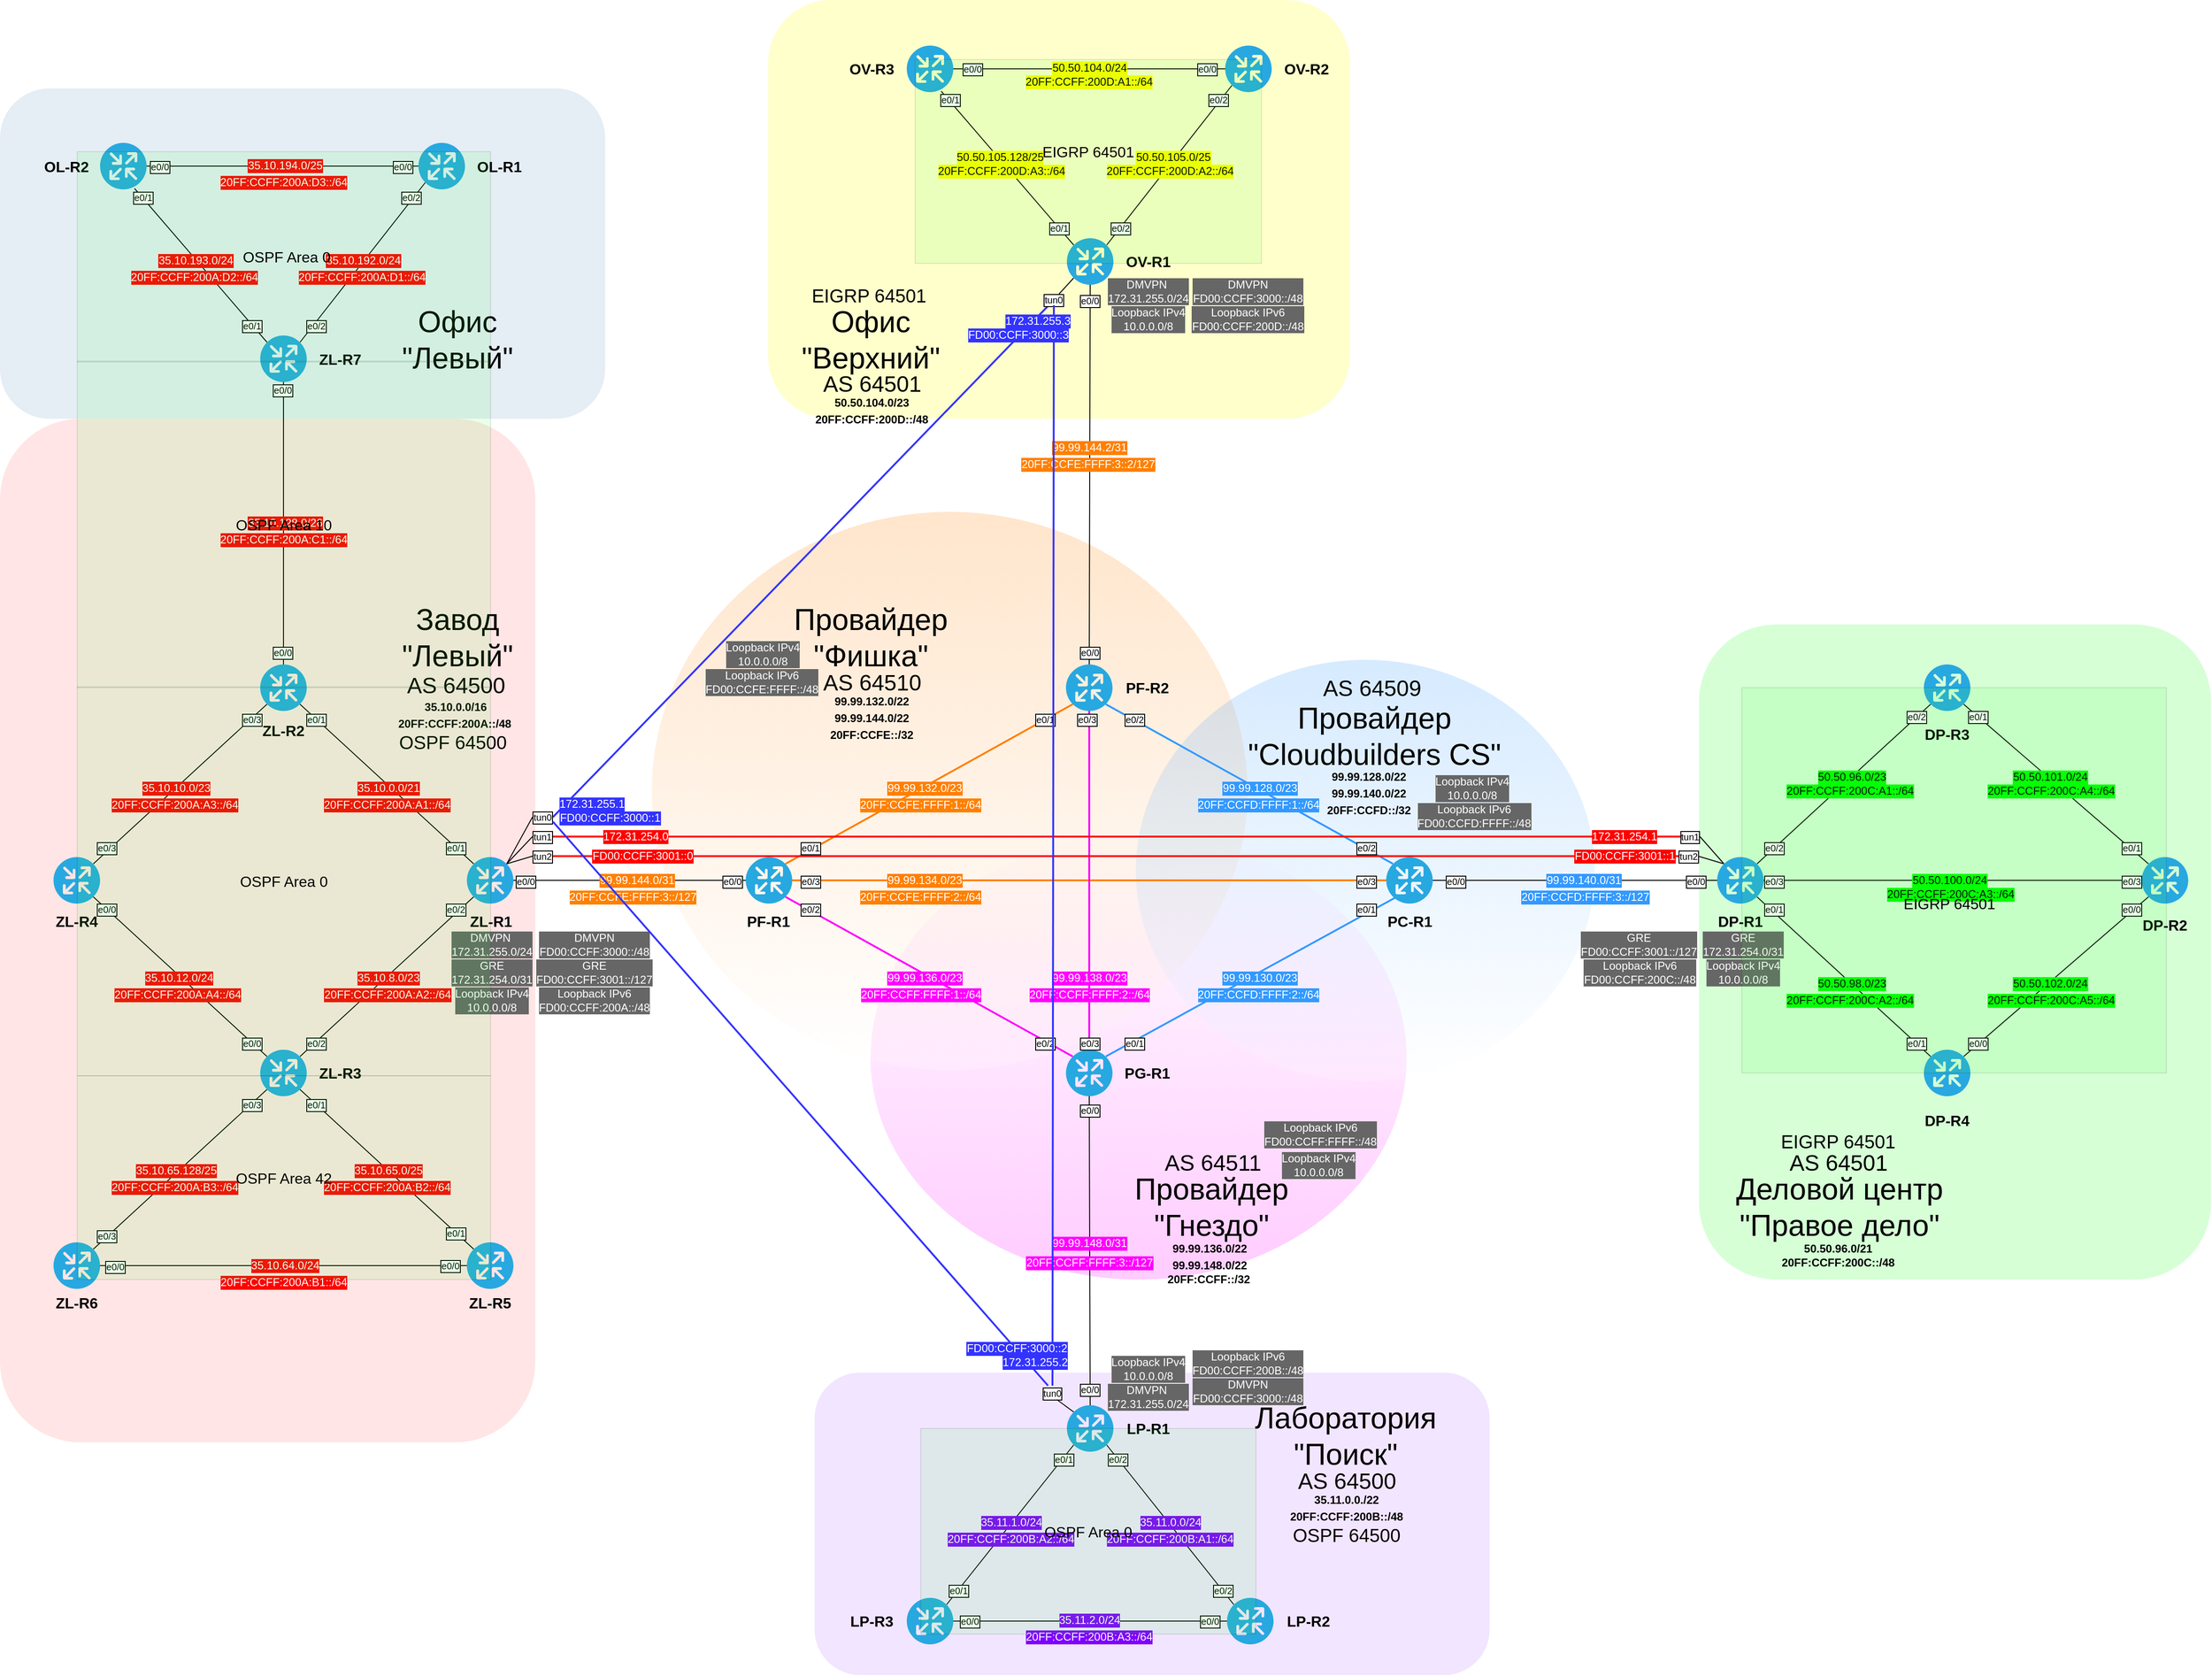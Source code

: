 <mxfile version="10.9.5" type="device"><diagram id="aS9cQeAs-SXI3bTpRtBA" name="Page-1"><mxGraphModel dx="1887" dy="1798" grid="1" gridSize="3" guides="1" tooltips="1" connect="1" arrows="1" fold="1" page="1" pageScale="1" pageWidth="1169" pageHeight="827" math="0" shadow="0"><root><mxCell id="0"/><mxCell id="Fs6iH5yAmPpgQ2ltw-H0-5" value="Background" style="locked=1;" parent="0"/><mxCell id="Fs6iH5yAmPpgQ2ltw-H0-6" value="Offices" style="locked=1;" parent="0"/><mxCell id="Fs6iH5yAmPpgQ2ltw-H0-91" value="" style="rounded=1;whiteSpace=wrap;html=1;fillColor=#FF0000;strokeColor=none;opacity=10;" parent="Fs6iH5yAmPpgQ2ltw-H0-6" vertex="1"><mxGeometry x="-125" y="350" width="575" height="1100" as="geometry"/></mxCell><mxCell id="Fs6iH5yAmPpgQ2ltw-H0-92" value="" style="rounded=1;whiteSpace=wrap;html=1;strokeColor=none;fillColor=#004C99;opacity=10;" parent="Fs6iH5yAmPpgQ2ltw-H0-6" vertex="1"><mxGeometry x="-125" y="-5" width="650" height="355" as="geometry"/></mxCell><mxCell id="Fs6iH5yAmPpgQ2ltw-H0-93" value="" style="rounded=1;whiteSpace=wrap;html=1;strokeColor=none;fillColor=#FFFF00;opacity=20;" parent="Fs6iH5yAmPpgQ2ltw-H0-6" vertex="1"><mxGeometry x="700" y="-100" width="625" height="450" as="geometry"/></mxCell><mxCell id="Fs6iH5yAmPpgQ2ltw-H0-94" value="" style="rounded=1;whiteSpace=wrap;html=1;strokeColor=none;fillColor=#7F00FF;opacity=10;" parent="Fs6iH5yAmPpgQ2ltw-H0-6" vertex="1"><mxGeometry x="750" y="1375" width="725" height="325" as="geometry"/></mxCell><mxCell id="Fs6iH5yAmPpgQ2ltw-H0-95" value="" style="rounded=1;whiteSpace=wrap;html=1;fillColor=#33FF33;opacity=20;strokeColor=none;" parent="Fs6iH5yAmPpgQ2ltw-H0-6" vertex="1"><mxGeometry x="1700" y="571" width="550" height="704" as="geometry"/></mxCell><mxCell id="Fs6iH5yAmPpgQ2ltw-H0-96" value="" style="ellipse;whiteSpace=wrap;html=1;fillColor=#FF00FF;strokeColor=none;opacity=20;gradientColor=#ffffff;gradientDirection=north;" parent="Fs6iH5yAmPpgQ2ltw-H0-6" vertex="1"><mxGeometry x="810" y="798" width="576" height="477" as="geometry"/></mxCell><mxCell id="Fs6iH5yAmPpgQ2ltw-H0-98" value="Завод&lt;br style=&quot;font-size: 32px;&quot;&gt;&quot;Левый&quot;" style="text;html=1;strokeColor=none;fillColor=none;align=center;verticalAlign=middle;whiteSpace=wrap;rounded=0;fontSize=32;" parent="Fs6iH5yAmPpgQ2ltw-H0-6" vertex="1"><mxGeometry x="305.5" y="542.5" width="121" height="85" as="geometry"/></mxCell><mxCell id="Fs6iH5yAmPpgQ2ltw-H0-99" value="Офис&lt;br style=&quot;font-size: 32px&quot;&gt;&quot;Левый&quot;" style="text;html=1;strokeColor=none;fillColor=none;align=center;verticalAlign=middle;whiteSpace=wrap;rounded=0;fontSize=32;" parent="Fs6iH5yAmPpgQ2ltw-H0-6" vertex="1"><mxGeometry x="305.5" y="222.5" width="121" height="85" as="geometry"/></mxCell><mxCell id="Fs6iH5yAmPpgQ2ltw-H0-97" value="" style="ellipse;whiteSpace=wrap;html=1;fillColor=#FF8000;opacity=20;strokeColor=none;shadow=0;gradientColor=#ffffff;" parent="Fs6iH5yAmPpgQ2ltw-H0-6" vertex="1"><mxGeometry x="575" y="450" width="640" height="600" as="geometry"/></mxCell><mxCell id="Fs6iH5yAmPpgQ2ltw-H0-100" value="Офис&lt;br style=&quot;font-size: 32px&quot;&gt;&quot;Верхний&quot;" style="text;html=1;strokeColor=none;fillColor=none;align=center;verticalAlign=middle;whiteSpace=wrap;rounded=0;fontSize=32;" parent="Fs6iH5yAmPpgQ2ltw-H0-6" vertex="1"><mxGeometry x="750" y="222.5" width="121" height="85" as="geometry"/></mxCell><mxCell id="Fs6iH5yAmPpgQ2ltw-H0-101" value="Провайдер&lt;br&gt;&quot;Фишка&quot;" style="text;html=1;strokeColor=none;fillColor=none;align=center;verticalAlign=middle;whiteSpace=wrap;rounded=0;fontSize=32;" parent="Fs6iH5yAmPpgQ2ltw-H0-6" vertex="1"><mxGeometry x="750" y="542.5" width="121" height="85" as="geometry"/></mxCell><mxCell id="Fs6iH5yAmPpgQ2ltw-H0-102" value="Провайдер&lt;br&gt;&quot;Гнездо&quot;" style="text;html=1;strokeColor=none;fillColor=none;align=center;verticalAlign=middle;whiteSpace=wrap;rounded=0;fontSize=32;" parent="Fs6iH5yAmPpgQ2ltw-H0-6" vertex="1"><mxGeometry x="1116" y="1154.5" width="121" height="85" as="geometry"/></mxCell><mxCell id="Fs6iH5yAmPpgQ2ltw-H0-103" value="Лаборатория&lt;br&gt;&quot;Поиск&quot;" style="text;html=1;strokeColor=none;fillColor=none;align=center;verticalAlign=middle;whiteSpace=wrap;rounded=0;fontSize=32;" parent="Fs6iH5yAmPpgQ2ltw-H0-6" vertex="1"><mxGeometry x="1259.5" y="1400" width="121" height="85" as="geometry"/></mxCell><mxCell id="Fs6iH5yAmPpgQ2ltw-H0-104" value="Деловой центр&lt;br&gt;&quot;Правое дело&quot;" style="text;html=1;strokeColor=none;fillColor=none;align=center;verticalAlign=middle;whiteSpace=wrap;rounded=0;fontSize=32;" parent="Fs6iH5yAmPpgQ2ltw-H0-6" vertex="1"><mxGeometry x="1727" y="1154.5" width="248" height="85" as="geometry"/></mxCell><mxCell id="Fs6iH5yAmPpgQ2ltw-H0-219" value="" style="ellipse;whiteSpace=wrap;html=1;fillColor=#3399FF;opacity=20;strokeColor=none;shadow=0;gradientColor=#ffffff;" parent="Fs6iH5yAmPpgQ2ltw-H0-6" vertex="1"><mxGeometry x="1095" y="609" width="493" height="453" as="geometry"/></mxCell><mxCell id="Fs6iH5yAmPpgQ2ltw-H0-220" value="Провайдер&lt;br&gt;&quot;Cloudbuilders CS&quot;" style="text;html=1;strokeColor=none;fillColor=none;align=center;verticalAlign=middle;whiteSpace=wrap;rounded=0;fontSize=32;" parent="Fs6iH5yAmPpgQ2ltw-H0-6" vertex="1"><mxGeometry x="1209" y="648" width="285" height="85" as="geometry"/></mxCell><mxCell id="1" value="Routers &amp; Phy Links" style="locked=1;" parent="0"/><mxCell id="Fs6iH5yAmPpgQ2ltw-H0-1" value="" style="verticalLabelPosition=bottom;html=1;fillColor=#28A8E0;verticalAlign=top;points=[[0.145,0.145,0],[0.856,0.145,0],[0.855,0.855,0],[0.145,0.855,0],[0.5,0,0], [1,0.5,0], [0.5,1,0],[0,0.5,0]];pointerEvents=1;align=center;shape=mxgraph.cisco_safe.capability.routing;" parent="1" vertex="1"><mxGeometry x="-17.5" y="53.5" width="50" height="50" as="geometry"/></mxCell><mxCell id="Fs6iH5yAmPpgQ2ltw-H0-2" value="" style="verticalLabelPosition=bottom;html=1;fillColor=#28A8E0;verticalAlign=top;points=[[0.145,0.145,0],[0.856,0.145,0],[0.855,0.855,0],[0.145,0.855,0],[0.5,0,0], [1,0.5,0], [0.5,1,0],[0,0.5,0]];pointerEvents=1;align=center;shape=mxgraph.cisco_safe.capability.routing;" parent="1" vertex="1"><mxGeometry x="324.5" y="53.5" width="50" height="50" as="geometry"/></mxCell><mxCell id="Fs6iH5yAmPpgQ2ltw-H0-3" value="" style="verticalLabelPosition=bottom;html=1;fillColor=#28A8E0;verticalAlign=top;points=[[0.145,0.145,0],[0.856,0.145,0],[0.855,0.855,0],[0.145,0.855,0],[0.5,0,0], [1,0.5,0], [0.5,1,0],[0,0.5,0]];pointerEvents=1;align=center;shape=mxgraph.cisco_safe.capability.routing;" parent="1" vertex="1"><mxGeometry x="154.5" y="260.5" width="50" height="50" as="geometry"/></mxCell><mxCell id="Fs6iH5yAmPpgQ2ltw-H0-7" value="" style="endArrow=none;html=1;exitX=1;exitY=0.5;exitDx=0;exitDy=0;exitPerimeter=0;entryX=0;entryY=0.5;entryDx=0;entryDy=0;entryPerimeter=0;" parent="1" source="Fs6iH5yAmPpgQ2ltw-H0-1" target="Fs6iH5yAmPpgQ2ltw-H0-2" edge="1"><mxGeometry width="50" height="50" relative="1" as="geometry"><mxPoint x="78.5" y="189.5" as="sourcePoint"/><mxPoint x="128.5" y="139.5" as="targetPoint"/></mxGeometry></mxCell><mxCell id="Fs6iH5yAmPpgQ2ltw-H0-8" value="" style="endArrow=none;html=1;entryX=0.74;entryY=0.98;entryDx=0;entryDy=0;entryPerimeter=0;exitX=0.145;exitY=0.145;exitDx=0;exitDy=0;exitPerimeter=0;" parent="1" source="Fs6iH5yAmPpgQ2ltw-H0-3" target="Fs6iH5yAmPpgQ2ltw-H0-1" edge="1"><mxGeometry width="50" height="50" relative="1" as="geometry"><mxPoint x="44.5" y="198.5" as="sourcePoint"/><mxPoint x="94.5" y="148.5" as="targetPoint"/></mxGeometry></mxCell><mxCell id="Fs6iH5yAmPpgQ2ltw-H0-9" value="" style="endArrow=none;html=1;entryX=0.145;entryY=0.855;entryDx=0;entryDy=0;entryPerimeter=0;exitX=0.856;exitY=0.145;exitDx=0;exitDy=0;exitPerimeter=0;" parent="1" source="Fs6iH5yAmPpgQ2ltw-H0-3" target="Fs6iH5yAmPpgQ2ltw-H0-2" edge="1"><mxGeometry width="50" height="50" relative="1" as="geometry"><mxPoint x="-44.5" y="267.5" as="sourcePoint"/><mxPoint x="5.5" y="217.5" as="targetPoint"/></mxGeometry></mxCell><mxCell id="Fs6iH5yAmPpgQ2ltw-H0-12" value="" style="verticalLabelPosition=bottom;html=1;fillColor=#28A8E0;verticalAlign=top;points=[[0.145,0.145,0],[0.856,0.145,0],[0.855,0.855,0],[0.145,0.855,0],[0.5,0,0], [1,0.5,0], [0.5,1,0],[0,0.5,0]];pointerEvents=1;align=center;shape=mxgraph.cisco_safe.capability.routing;" parent="1" vertex="1"><mxGeometry x="154.5" y="614" width="50" height="50" as="geometry"/></mxCell><mxCell id="Fs6iH5yAmPpgQ2ltw-H0-13" value="" style="verticalLabelPosition=bottom;html=1;fillColor=#28A8E0;verticalAlign=top;points=[[0.145,0.145,0],[0.856,0.145,0],[0.855,0.855,0],[0.145,0.855,0],[0.5,0,0], [1,0.5,0], [0.5,1,0],[0,0.5,0]];pointerEvents=1;align=center;shape=mxgraph.cisco_safe.capability.routing;" parent="1" vertex="1"><mxGeometry x="-67.5" y="821" width="50" height="50" as="geometry"/></mxCell><mxCell id="Fs6iH5yAmPpgQ2ltw-H0-45" style="edgeStyle=none;rounded=0;orthogonalLoop=1;jettySize=auto;html=1;exitX=1;exitY=0.5;exitDx=0;exitDy=0;exitPerimeter=0;entryX=0;entryY=0.5;entryDx=0;entryDy=0;entryPerimeter=0;endArrow=none;endFill=0;" parent="1" source="Fs6iH5yAmPpgQ2ltw-H0-15" target="Fs6iH5yAmPpgQ2ltw-H0-29" edge="1"><mxGeometry relative="1" as="geometry"/></mxCell><mxCell id="Fs6iH5yAmPpgQ2ltw-H0-15" value="" style="verticalLabelPosition=bottom;html=1;fillColor=#28A8E0;verticalAlign=top;points=[[0.145,0.145,0],[0.856,0.145,0],[0.855,0.855,0],[0.145,0.855,0],[0.5,0,0], [1,0.5,0], [0.5,1,0],[0,0.5,0]];pointerEvents=1;align=center;shape=mxgraph.cisco_safe.capability.routing;" parent="1" vertex="1"><mxGeometry x="376.5" y="821" width="50" height="50" as="geometry"/></mxCell><mxCell id="Fs6iH5yAmPpgQ2ltw-H0-17" value="" style="verticalLabelPosition=bottom;html=1;fillColor=#28A8E0;verticalAlign=top;points=[[0.145,0.145,0],[0.856,0.145,0],[0.855,0.855,0],[0.145,0.855,0],[0.5,0,0], [1,0.5,0], [0.5,1,0],[0,0.5,0]];pointerEvents=1;align=center;shape=mxgraph.cisco_safe.capability.routing;" parent="1" vertex="1"><mxGeometry x="154.5" y="1028" width="50" height="50" as="geometry"/></mxCell><mxCell id="Fs6iH5yAmPpgQ2ltw-H0-19" value="" style="verticalLabelPosition=bottom;html=1;fillColor=#28A8E0;verticalAlign=top;points=[[0.145,0.145,0],[0.856,0.145,0],[0.855,0.855,0],[0.145,0.855,0],[0.5,0,0], [1,0.5,0], [0.5,1,0],[0,0.5,0]];pointerEvents=1;align=center;shape=mxgraph.cisco_safe.capability.routing;" parent="1" vertex="1"><mxGeometry x="-67.5" y="1235" width="50" height="50" as="geometry"/></mxCell><mxCell id="Fs6iH5yAmPpgQ2ltw-H0-20" value="" style="verticalLabelPosition=bottom;html=1;fillColor=#28A8E0;verticalAlign=top;points=[[0.145,0.145,0],[0.856,0.145,0],[0.855,0.855,0],[0.145,0.855,0],[0.5,0,0], [1,0.5,0], [0.5,1,0],[0,0.5,0]];pointerEvents=1;align=center;shape=mxgraph.cisco_safe.capability.routing;" parent="1" vertex="1"><mxGeometry x="376.5" y="1235" width="50" height="50" as="geometry"/></mxCell><mxCell id="Fs6iH5yAmPpgQ2ltw-H0-21" value="" style="endArrow=none;html=1;entryX=0.5;entryY=1;entryDx=0;entryDy=0;entryPerimeter=0;exitX=0.5;exitY=0;exitDx=0;exitDy=0;exitPerimeter=0;" parent="1" source="Fs6iH5yAmPpgQ2ltw-H0-12" target="Fs6iH5yAmPpgQ2ltw-H0-3" edge="1"><mxGeometry width="50" height="50" relative="1" as="geometry"><mxPoint x="-86.5" y="571" as="sourcePoint"/><mxPoint x="-36.5" y="521" as="targetPoint"/></mxGeometry></mxCell><mxCell id="Fs6iH5yAmPpgQ2ltw-H0-22" value="" style="endArrow=none;html=1;entryX=0.145;entryY=0.855;entryDx=0;entryDy=0;entryPerimeter=0;exitX=0.856;exitY=0.145;exitDx=0;exitDy=0;exitPerimeter=0;" parent="1" source="Fs6iH5yAmPpgQ2ltw-H0-13" target="Fs6iH5yAmPpgQ2ltw-H0-12" edge="1"><mxGeometry width="50" height="50" relative="1" as="geometry"><mxPoint x="115.5" y="790" as="sourcePoint"/><mxPoint x="165.5" y="740" as="targetPoint"/></mxGeometry></mxCell><mxCell id="Fs6iH5yAmPpgQ2ltw-H0-23" value="" style="endArrow=none;html=1;entryX=0.855;entryY=0.855;entryDx=0;entryDy=0;entryPerimeter=0;exitX=0.145;exitY=0.145;exitDx=0;exitDy=0;exitPerimeter=0;" parent="1" source="Fs6iH5yAmPpgQ2ltw-H0-15" target="Fs6iH5yAmPpgQ2ltw-H0-12" edge="1"><mxGeometry width="50" height="50" relative="1" as="geometry"><mxPoint x="136.5" y="822" as="sourcePoint"/><mxPoint x="186.5" y="772" as="targetPoint"/></mxGeometry></mxCell><mxCell id="Fs6iH5yAmPpgQ2ltw-H0-24" value="" style="endArrow=none;html=1;exitX=0.855;exitY=0.855;exitDx=0;exitDy=0;exitPerimeter=0;entryX=0.145;entryY=0.145;entryDx=0;entryDy=0;entryPerimeter=0;" parent="1" source="Fs6iH5yAmPpgQ2ltw-H0-13" target="Fs6iH5yAmPpgQ2ltw-H0-17" edge="1"><mxGeometry width="50" height="50" relative="1" as="geometry"><mxPoint x="147.5" y="959" as="sourcePoint"/><mxPoint x="197.5" y="909" as="targetPoint"/></mxGeometry></mxCell><mxCell id="Fs6iH5yAmPpgQ2ltw-H0-25" value="" style="endArrow=none;html=1;entryX=0.145;entryY=0.855;entryDx=0;entryDy=0;entryPerimeter=0;exitX=0.856;exitY=0.145;exitDx=0;exitDy=0;exitPerimeter=0;" parent="1" source="Fs6iH5yAmPpgQ2ltw-H0-17" target="Fs6iH5yAmPpgQ2ltw-H0-15" edge="1"><mxGeometry width="50" height="50" relative="1" as="geometry"><mxPoint x="148.5" y="942" as="sourcePoint"/><mxPoint x="198.5" y="892" as="targetPoint"/></mxGeometry></mxCell><mxCell id="Fs6iH5yAmPpgQ2ltw-H0-26" value="" style="endArrow=none;html=1;entryX=0.145;entryY=0.855;entryDx=0;entryDy=0;entryPerimeter=0;exitX=0.856;exitY=0.145;exitDx=0;exitDy=0;exitPerimeter=0;" parent="1" source="Fs6iH5yAmPpgQ2ltw-H0-19" target="Fs6iH5yAmPpgQ2ltw-H0-17" edge="1"><mxGeometry width="50" height="50" relative="1" as="geometry"><mxPoint x="109.5" y="1177" as="sourcePoint"/><mxPoint x="159.5" y="1127" as="targetPoint"/></mxGeometry></mxCell><mxCell id="Fs6iH5yAmPpgQ2ltw-H0-27" value="" style="endArrow=none;html=1;entryX=0.855;entryY=0.855;entryDx=0;entryDy=0;entryPerimeter=0;exitX=0.145;exitY=0.145;exitDx=0;exitDy=0;exitPerimeter=0;" parent="1" source="Fs6iH5yAmPpgQ2ltw-H0-20" target="Fs6iH5yAmPpgQ2ltw-H0-17" edge="1"><mxGeometry width="50" height="50" relative="1" as="geometry"><mxPoint x="184.5" y="1204" as="sourcePoint"/><mxPoint x="234.5" y="1154" as="targetPoint"/></mxGeometry></mxCell><mxCell id="Fs6iH5yAmPpgQ2ltw-H0-28" value="" style="endArrow=none;html=1;entryX=0;entryY=0.5;entryDx=0;entryDy=0;entryPerimeter=0;exitX=1;exitY=0.5;exitDx=0;exitDy=0;exitPerimeter=0;" parent="1" source="Fs6iH5yAmPpgQ2ltw-H0-19" target="Fs6iH5yAmPpgQ2ltw-H0-20" edge="1"><mxGeometry width="50" height="50" relative="1" as="geometry"><mxPoint x="153.5" y="1239" as="sourcePoint"/><mxPoint x="203.5" y="1189" as="targetPoint"/></mxGeometry></mxCell><mxCell id="Fs6iH5yAmPpgQ2ltw-H0-36" style="rounded=0;orthogonalLoop=1;jettySize=auto;html=1;exitX=0.856;exitY=0.145;exitDx=0;exitDy=0;exitPerimeter=0;entryX=0.145;entryY=0.855;entryDx=0;entryDy=0;entryPerimeter=0;endArrow=none;endFill=0;strokeColor=#FF8000;strokeWidth=2;" parent="1" source="Fs6iH5yAmPpgQ2ltw-H0-29" target="Fs6iH5yAmPpgQ2ltw-H0-34" edge="1"><mxGeometry relative="1" as="geometry"/></mxCell><mxCell id="Fs6iH5yAmPpgQ2ltw-H0-39" style="edgeStyle=none;rounded=0;orthogonalLoop=1;jettySize=auto;html=1;exitX=0.855;exitY=0.855;exitDx=0;exitDy=0;exitPerimeter=0;entryX=0.145;entryY=0.145;entryDx=0;entryDy=0;entryPerimeter=0;endArrow=none;endFill=0;strokeColor=#FF00FF;strokeWidth=2;" parent="1" source="Fs6iH5yAmPpgQ2ltw-H0-29" target="Fs6iH5yAmPpgQ2ltw-H0-38" edge="1"><mxGeometry relative="1" as="geometry"/></mxCell><mxCell id="Fs6iH5yAmPpgQ2ltw-H0-89" style="edgeStyle=none;rounded=0;orthogonalLoop=1;jettySize=auto;html=1;exitX=1;exitY=0.5;exitDx=0;exitDy=0;exitPerimeter=0;entryX=0;entryY=0.5;entryDx=0;entryDy=0;entryPerimeter=0;endArrow=none;endFill=0;strokeColor=#FF8000;strokeWidth=2;" parent="1" source="Fs6iH5yAmPpgQ2ltw-H0-29" target="Fs6iH5yAmPpgQ2ltw-H0-41" edge="1"><mxGeometry relative="1" as="geometry"/></mxCell><mxCell id="Fs6iH5yAmPpgQ2ltw-H0-29" value="" style="verticalLabelPosition=bottom;html=1;fillColor=#28A8E0;verticalAlign=top;points=[[0.145,0.145,0],[0.856,0.145,0],[0.855,0.855,0],[0.145,0.855,0],[0.5,0,0], [1,0.5,0], [0.5,1,0],[0,0.5,0]];pointerEvents=1;align=center;shape=mxgraph.cisco_safe.capability.routing;" parent="1" vertex="1"><mxGeometry x="676" y="821" width="50" height="50" as="geometry"/></mxCell><mxCell id="Fs6iH5yAmPpgQ2ltw-H0-43" style="edgeStyle=none;rounded=0;orthogonalLoop=1;jettySize=auto;html=1;exitX=0.855;exitY=0.855;exitDx=0;exitDy=0;exitPerimeter=0;entryX=0.145;entryY=0.145;entryDx=0;entryDy=0;entryPerimeter=0;endArrow=none;endFill=0;strokeColor=#3399FF;strokeWidth=2;" parent="1" source="Fs6iH5yAmPpgQ2ltw-H0-34" target="Fs6iH5yAmPpgQ2ltw-H0-41" edge="1"><mxGeometry relative="1" as="geometry"/></mxCell><mxCell id="Fs6iH5yAmPpgQ2ltw-H0-90" style="edgeStyle=none;rounded=0;orthogonalLoop=1;jettySize=auto;html=1;exitX=0.5;exitY=1;exitDx=0;exitDy=0;exitPerimeter=0;entryX=0.5;entryY=0;entryDx=0;entryDy=0;entryPerimeter=0;endArrow=none;endFill=0;strokeColor=#FF00FF;strokeWidth=2;" parent="1" source="Fs6iH5yAmPpgQ2ltw-H0-34" target="Fs6iH5yAmPpgQ2ltw-H0-38" edge="1"><mxGeometry relative="1" as="geometry"/></mxCell><mxCell id="Fs6iH5yAmPpgQ2ltw-H0-34" value="" style="verticalLabelPosition=bottom;html=1;fillColor=#28A8E0;verticalAlign=top;points=[[0.145,0.145,0],[0.856,0.145,0],[0.855,0.855,0],[0.145,0.855,0],[0.5,0,0], [1,0.5,0], [0.5,1,0],[0,0.5,0]];pointerEvents=1;align=center;shape=mxgraph.cisco_safe.capability.routing;" parent="1" vertex="1"><mxGeometry x="1020" y="614" width="50" height="50" as="geometry"/></mxCell><mxCell id="Fs6iH5yAmPpgQ2ltw-H0-44" style="edgeStyle=none;rounded=0;orthogonalLoop=1;jettySize=auto;html=1;exitX=0.856;exitY=0.145;exitDx=0;exitDy=0;exitPerimeter=0;entryX=0.243;entryY=0.846;entryDx=0;entryDy=0;entryPerimeter=0;endArrow=none;endFill=0;strokeColor=#3399FF;strokeWidth=2;" parent="1" source="Fs6iH5yAmPpgQ2ltw-H0-38" target="Fs6iH5yAmPpgQ2ltw-H0-41" edge="1"><mxGeometry relative="1" as="geometry"/></mxCell><mxCell id="Fs6iH5yAmPpgQ2ltw-H0-52" style="edgeStyle=none;rounded=0;orthogonalLoop=1;jettySize=auto;html=1;exitX=0.5;exitY=1;exitDx=0;exitDy=0;exitPerimeter=0;entryX=0.5;entryY=0;entryDx=0;entryDy=0;entryPerimeter=0;endArrow=none;endFill=0;" parent="1" source="Fs6iH5yAmPpgQ2ltw-H0-38" target="Fs6iH5yAmPpgQ2ltw-H0-49" edge="1"><mxGeometry relative="1" as="geometry"/></mxCell><mxCell id="Fs6iH5yAmPpgQ2ltw-H0-38" value="" style="verticalLabelPosition=bottom;html=1;fillColor=#28A8E0;verticalAlign=top;points=[[0.145,0.145,0],[0.856,0.145,0],[0.855,0.855,0],[0.145,0.855,0],[0.5,0,0], [1,0.5,0], [0.5,1,0],[0,0.5,0]];pointerEvents=1;align=center;shape=mxgraph.cisco_safe.capability.routing;" parent="1" vertex="1"><mxGeometry x="1020" y="1028" width="50" height="50" as="geometry"/></mxCell><mxCell id="Fs6iH5yAmPpgQ2ltw-H0-87" style="edgeStyle=none;rounded=0;orthogonalLoop=1;jettySize=auto;html=1;exitX=1;exitY=0.5;exitDx=0;exitDy=0;exitPerimeter=0;entryX=0;entryY=0.5;entryDx=0;entryDy=0;entryPerimeter=0;endArrow=none;endFill=0;" parent="1" source="Fs6iH5yAmPpgQ2ltw-H0-41" target="Fs6iH5yAmPpgQ2ltw-H0-76" edge="1"><mxGeometry relative="1" as="geometry"/></mxCell><mxCell id="Fs6iH5yAmPpgQ2ltw-H0-41" value="" style="verticalLabelPosition=bottom;html=1;fillColor=#28A8E0;verticalAlign=top;points=[[0.145,0.145,0],[0.856,0.145,0],[0.855,0.855,0],[0.145,0.855,0],[0.5,0,0], [1,0.5,0], [0.5,1,0],[0,0.5,0]];pointerEvents=1;align=center;shape=mxgraph.cisco_safe.capability.routing;" parent="1" vertex="1"><mxGeometry x="1364" y="821" width="50" height="50" as="geometry"/></mxCell><mxCell id="Fs6iH5yAmPpgQ2ltw-H0-51" style="edgeStyle=none;rounded=0;orthogonalLoop=1;jettySize=auto;html=1;exitX=0.145;exitY=0.855;exitDx=0;exitDy=0;exitPerimeter=0;entryX=0.856;entryY=0.145;entryDx=0;entryDy=0;entryPerimeter=0;endArrow=none;endFill=0;" parent="1" source="Fs6iH5yAmPpgQ2ltw-H0-49" target="Fs6iH5yAmPpgQ2ltw-H0-50" edge="1"><mxGeometry relative="1" as="geometry"/></mxCell><mxCell id="Fs6iH5yAmPpgQ2ltw-H0-55" style="edgeStyle=none;rounded=0;orthogonalLoop=1;jettySize=auto;html=1;exitX=0.855;exitY=0.855;exitDx=0;exitDy=0;exitPerimeter=0;entryX=0.145;entryY=0.145;entryDx=0;entryDy=0;entryPerimeter=0;endArrow=none;endFill=0;" parent="1" source="Fs6iH5yAmPpgQ2ltw-H0-49" target="Fs6iH5yAmPpgQ2ltw-H0-54" edge="1"><mxGeometry relative="1" as="geometry"/></mxCell><mxCell id="Fs6iH5yAmPpgQ2ltw-H0-49" value="" style="verticalLabelPosition=bottom;html=1;fillColor=#28A8E0;verticalAlign=top;points=[[0.145,0.145,0],[0.856,0.145,0],[0.855,0.855,0],[0.145,0.855,0],[0.5,0,0], [1,0.5,0], [0.5,1,0],[0,0.5,0]];pointerEvents=1;align=center;shape=mxgraph.cisco_safe.capability.routing;" parent="1" vertex="1"><mxGeometry x="1021" y="1410" width="50" height="50" as="geometry"/></mxCell><mxCell id="Fs6iH5yAmPpgQ2ltw-H0-56" style="edgeStyle=none;rounded=0;orthogonalLoop=1;jettySize=auto;html=1;exitX=1;exitY=0.5;exitDx=0;exitDy=0;exitPerimeter=0;entryX=0;entryY=0.5;entryDx=0;entryDy=0;entryPerimeter=0;endArrow=none;endFill=0;" parent="1" source="Fs6iH5yAmPpgQ2ltw-H0-50" target="Fs6iH5yAmPpgQ2ltw-H0-54" edge="1"><mxGeometry relative="1" as="geometry"/></mxCell><mxCell id="Fs6iH5yAmPpgQ2ltw-H0-50" value="" style="verticalLabelPosition=bottom;html=1;fillColor=#28A8E0;verticalAlign=top;points=[[0.145,0.145,0],[0.856,0.145,0],[0.855,0.855,0],[0.145,0.855,0],[0.5,0,0], [1,0.5,0], [0.5,1,0],[0,0.5,0]];pointerEvents=1;align=center;shape=mxgraph.cisco_safe.capability.routing;" parent="1" vertex="1"><mxGeometry x="849" y="1617" width="50" height="50" as="geometry"/></mxCell><mxCell id="Fs6iH5yAmPpgQ2ltw-H0-54" value="" style="verticalLabelPosition=bottom;html=1;fillColor=#28A8E0;verticalAlign=top;points=[[0.145,0.145,0],[0.856,0.145,0],[0.855,0.855,0],[0.145,0.855,0],[0.5,0,0], [1,0.5,0], [0.5,1,0],[0,0.5,0]];pointerEvents=1;align=center;shape=mxgraph.cisco_safe.capability.routing;" parent="1" vertex="1"><mxGeometry x="1193" y="1617" width="50" height="50" as="geometry"/></mxCell><mxCell id="Fs6iH5yAmPpgQ2ltw-H0-66" value="" style="endArrow=none;html=1;entryX=0.5;entryY=1;entryDx=0;entryDy=0;entryPerimeter=0;exitX=0.5;exitY=0;exitDx=0;exitDy=0;exitPerimeter=0;" parent="1" source="Fs6iH5yAmPpgQ2ltw-H0-34" target="Fs6iH5yAmPpgQ2ltw-H0-67" edge="1"><mxGeometry width="50" height="50" relative="1" as="geometry"><mxPoint x="1075" y="600" as="sourcePoint"/><mxPoint x="829" y="521" as="targetPoint"/></mxGeometry></mxCell><mxCell id="Fs6iH5yAmPpgQ2ltw-H0-67" value="" style="verticalLabelPosition=bottom;html=1;fillColor=#28A8E0;verticalAlign=top;points=[[0.145,0.145,0],[0.856,0.145,0],[0.855,0.855,0],[0.145,0.855,0],[0.5,0,0], [1,0.5,0], [0.5,1,0],[0,0.5,0]];pointerEvents=1;align=center;shape=mxgraph.cisco_safe.capability.routing;" parent="1" vertex="1"><mxGeometry x="1021" y="156" width="50" height="50" as="geometry"/></mxCell><mxCell id="Fs6iH5yAmPpgQ2ltw-H0-68" value="" style="endArrow=none;html=1;entryX=0.145;entryY=0.855;entryDx=0;entryDy=0;entryPerimeter=0;exitX=0.856;exitY=0.145;exitDx=0;exitDy=0;exitPerimeter=0;" parent="1" source="Fs6iH5yAmPpgQ2ltw-H0-67" target="Fs6iH5yAmPpgQ2ltw-H0-72" edge="1"><mxGeometry width="50" height="50" relative="1" as="geometry"><mxPoint x="822" y="163" as="sourcePoint"/><mxPoint x="872" y="113" as="targetPoint"/></mxGeometry></mxCell><mxCell id="Fs6iH5yAmPpgQ2ltw-H0-69" value="" style="endArrow=none;html=1;entryX=0.74;entryY=0.98;entryDx=0;entryDy=0;entryPerimeter=0;exitX=0.145;exitY=0.145;exitDx=0;exitDy=0;exitPerimeter=0;" parent="1" source="Fs6iH5yAmPpgQ2ltw-H0-67" target="Fs6iH5yAmPpgQ2ltw-H0-70" edge="1"><mxGeometry width="50" height="50" relative="1" as="geometry"><mxPoint x="911" y="94" as="sourcePoint"/><mxPoint x="961" y="44" as="targetPoint"/></mxGeometry></mxCell><mxCell id="Fs6iH5yAmPpgQ2ltw-H0-70" value="" style="verticalLabelPosition=bottom;html=1;fillColor=#28A8E0;verticalAlign=top;points=[[0.145,0.145,0],[0.856,0.145,0],[0.855,0.855,0],[0.145,0.855,0],[0.5,0,0], [1,0.5,0], [0.5,1,0],[0,0.5,0]];pointerEvents=1;align=center;shape=mxgraph.cisco_safe.capability.routing;" parent="1" vertex="1"><mxGeometry x="849" y="-51" width="50" height="50" as="geometry"/></mxCell><mxCell id="Fs6iH5yAmPpgQ2ltw-H0-71" value="" style="endArrow=none;html=1;exitX=1;exitY=0.5;exitDx=0;exitDy=0;exitPerimeter=0;entryX=0;entryY=0.5;entryDx=0;entryDy=0;entryPerimeter=0;" parent="1" source="Fs6iH5yAmPpgQ2ltw-H0-70" target="Fs6iH5yAmPpgQ2ltw-H0-72" edge="1"><mxGeometry width="50" height="50" relative="1" as="geometry"><mxPoint x="945" y="85" as="sourcePoint"/><mxPoint x="995" y="35" as="targetPoint"/></mxGeometry></mxCell><mxCell id="Fs6iH5yAmPpgQ2ltw-H0-72" value="" style="verticalLabelPosition=bottom;html=1;fillColor=#28A8E0;verticalAlign=top;points=[[0.145,0.145,0],[0.856,0.145,0],[0.855,0.855,0],[0.145,0.855,0],[0.5,0,0], [1,0.5,0], [0.5,1,0],[0,0.5,0]];pointerEvents=1;align=center;shape=mxgraph.cisco_safe.capability.routing;" parent="1" vertex="1"><mxGeometry x="1191" y="-51" width="50" height="50" as="geometry"/></mxCell><mxCell id="Fs6iH5yAmPpgQ2ltw-H0-83" style="edgeStyle=none;rounded=0;orthogonalLoop=1;jettySize=auto;html=1;exitX=0.856;exitY=0.145;exitDx=0;exitDy=0;exitPerimeter=0;entryX=0.145;entryY=0.855;entryDx=0;entryDy=0;entryPerimeter=0;endArrow=none;endFill=0;" parent="1" source="Fs6iH5yAmPpgQ2ltw-H0-76" target="Fs6iH5yAmPpgQ2ltw-H0-81" edge="1"><mxGeometry relative="1" as="geometry"/></mxCell><mxCell id="Fs6iH5yAmPpgQ2ltw-H0-85" style="edgeStyle=none;rounded=0;orthogonalLoop=1;jettySize=auto;html=1;exitX=0.855;exitY=0.855;exitDx=0;exitDy=0;exitPerimeter=0;entryX=0.145;entryY=0.145;entryDx=0;entryDy=0;entryPerimeter=0;endArrow=none;endFill=0;" parent="1" source="Fs6iH5yAmPpgQ2ltw-H0-76" target="Fs6iH5yAmPpgQ2ltw-H0-79" edge="1"><mxGeometry relative="1" as="geometry"/></mxCell><mxCell id="Fs6iH5yAmPpgQ2ltw-H0-88" style="edgeStyle=none;rounded=0;orthogonalLoop=1;jettySize=auto;html=1;exitX=1;exitY=0.5;exitDx=0;exitDy=0;exitPerimeter=0;entryX=0;entryY=0.5;entryDx=0;entryDy=0;entryPerimeter=0;endArrow=none;endFill=0;" parent="1" source="Fs6iH5yAmPpgQ2ltw-H0-76" target="Fs6iH5yAmPpgQ2ltw-H0-82" edge="1"><mxGeometry relative="1" as="geometry"/></mxCell><mxCell id="Fs6iH5yAmPpgQ2ltw-H0-76" value="" style="verticalLabelPosition=bottom;html=1;fillColor=#28A8E0;verticalAlign=top;points=[[0.145,0.145,0],[0.856,0.145,0],[0.855,0.855,0],[0.145,0.855,0],[0.5,0,0], [1,0.5,0], [0.5,1,0],[0,0.5,0]];pointerEvents=1;align=center;shape=mxgraph.cisco_safe.capability.routing;" parent="1" vertex="1"><mxGeometry x="1719.5" y="821" width="50" height="50" as="geometry"/></mxCell><mxCell id="Fs6iH5yAmPpgQ2ltw-H0-79" value="" style="verticalLabelPosition=bottom;html=1;fillColor=#28A8E0;verticalAlign=top;points=[[0.145,0.145,0],[0.856,0.145,0],[0.855,0.855,0],[0.145,0.855,0],[0.5,0,0], [1,0.5,0], [0.5,1,0],[0,0.5,0]];pointerEvents=1;align=center;shape=mxgraph.cisco_safe.capability.routing;" parent="1" vertex="1"><mxGeometry x="1941.5" y="1028" width="50" height="50" as="geometry"/></mxCell><mxCell id="Fs6iH5yAmPpgQ2ltw-H0-84" style="edgeStyle=none;rounded=0;orthogonalLoop=1;jettySize=auto;html=1;exitX=0.855;exitY=0.855;exitDx=0;exitDy=0;exitPerimeter=0;entryX=0.145;entryY=0.145;entryDx=0;entryDy=0;entryPerimeter=0;endArrow=none;endFill=0;" parent="1" source="Fs6iH5yAmPpgQ2ltw-H0-81" target="Fs6iH5yAmPpgQ2ltw-H0-82" edge="1"><mxGeometry relative="1" as="geometry"/></mxCell><mxCell id="Fs6iH5yAmPpgQ2ltw-H0-81" value="" style="verticalLabelPosition=bottom;html=1;fillColor=#28A8E0;verticalAlign=top;points=[[0.145,0.145,0],[0.856,0.145,0],[0.855,0.855,0],[0.145,0.855,0],[0.5,0,0], [1,0.5,0], [0.5,1,0],[0,0.5,0]];pointerEvents=1;align=center;shape=mxgraph.cisco_safe.capability.routing;" parent="1" vertex="1"><mxGeometry x="1941.5" y="614" width="50" height="50" as="geometry"/></mxCell><mxCell id="Fs6iH5yAmPpgQ2ltw-H0-86" style="edgeStyle=none;rounded=0;orthogonalLoop=1;jettySize=auto;html=1;exitX=0.145;exitY=0.855;exitDx=0;exitDy=0;exitPerimeter=0;entryX=0.856;entryY=0.145;entryDx=0;entryDy=0;entryPerimeter=0;endArrow=none;endFill=0;" parent="1" source="Fs6iH5yAmPpgQ2ltw-H0-82" target="Fs6iH5yAmPpgQ2ltw-H0-79" edge="1"><mxGeometry relative="1" as="geometry"/></mxCell><mxCell id="Fs6iH5yAmPpgQ2ltw-H0-82" value="" style="verticalLabelPosition=bottom;html=1;fillColor=#28A8E0;verticalAlign=top;points=[[0.145,0.145,0],[0.856,0.145,0],[0.855,0.855,0],[0.145,0.855,0],[0.5,0,0], [1,0.5,0], [0.5,1,0],[0,0.5,0]];pointerEvents=1;align=center;shape=mxgraph.cisco_safe.capability.routing;" parent="1" vertex="1"><mxGeometry x="2175.5" y="821" width="50" height="50" as="geometry"/></mxCell><mxCell id="Fs6iH5yAmPpgQ2ltw-H0-105" value="ZL-R1" style="text;html=1;strokeColor=none;fillColor=none;align=center;verticalAlign=middle;whiteSpace=wrap;rounded=0;shadow=0;fontSize=16;opacity=20;fontStyle=1" parent="1" vertex="1"><mxGeometry x="377.5" y="880" width="49" height="20" as="geometry"/></mxCell><mxCell id="Fs6iH5yAmPpgQ2ltw-H0-106" value="ZL-R2" style="text;html=1;strokeColor=none;fillColor=none;align=center;verticalAlign=middle;whiteSpace=wrap;rounded=0;shadow=0;fontSize=16;opacity=20;fontStyle=1" parent="1" vertex="1"><mxGeometry x="155" y="675" width="49" height="20" as="geometry"/></mxCell><mxCell id="Fs6iH5yAmPpgQ2ltw-H0-107" value="ZL-R3" style="text;html=1;strokeColor=none;fillColor=none;align=center;verticalAlign=middle;whiteSpace=wrap;rounded=0;shadow=0;fontSize=16;opacity=20;fontStyle=1" parent="1" vertex="1"><mxGeometry x="216" y="1043" width="49" height="20" as="geometry"/></mxCell><mxCell id="Fs6iH5yAmPpgQ2ltw-H0-108" value="ZL-R4" style="text;html=1;strokeColor=none;fillColor=none;align=center;verticalAlign=middle;whiteSpace=wrap;rounded=0;shadow=0;fontSize=16;opacity=20;fontStyle=1" parent="1" vertex="1"><mxGeometry x="-67.5" y="880" width="49" height="20" as="geometry"/></mxCell><mxCell id="Fs6iH5yAmPpgQ2ltw-H0-109" value="ZL-R5" style="text;html=1;strokeColor=none;fillColor=none;align=center;verticalAlign=middle;whiteSpace=wrap;rounded=0;shadow=0;fontSize=16;opacity=20;fontStyle=1" parent="1" vertex="1"><mxGeometry x="377" y="1290" width="49" height="20" as="geometry"/></mxCell><mxCell id="Fs6iH5yAmPpgQ2ltw-H0-110" value="ZL-R6" style="text;html=1;strokeColor=none;fillColor=none;align=center;verticalAlign=middle;whiteSpace=wrap;rounded=0;shadow=0;fontSize=16;opacity=20;fontStyle=1" parent="1" vertex="1"><mxGeometry x="-67" y="1290" width="49" height="20" as="geometry"/></mxCell><mxCell id="Fs6iH5yAmPpgQ2ltw-H0-111" value="ZL-R7" style="text;html=1;strokeColor=none;fillColor=none;align=center;verticalAlign=middle;whiteSpace=wrap;rounded=0;shadow=0;fontSize=16;opacity=20;fontStyle=1" parent="1" vertex="1"><mxGeometry x="205" y="276" width="71" height="20" as="geometry"/></mxCell><mxCell id="Fs6iH5yAmPpgQ2ltw-H0-112" value="OL-R1" style="text;html=1;strokeColor=none;fillColor=none;align=center;verticalAlign=middle;whiteSpace=wrap;rounded=0;shadow=0;fontSize=16;opacity=20;fontStyle=1" parent="1" vertex="1"><mxGeometry x="374.5" y="69" width="73" height="20" as="geometry"/></mxCell><mxCell id="Fs6iH5yAmPpgQ2ltw-H0-113" value="OL-R2" style="text;html=1;strokeColor=none;fillColor=none;align=center;verticalAlign=middle;whiteSpace=wrap;rounded=0;shadow=0;fontSize=16;opacity=20;fontStyle=1" parent="1" vertex="1"><mxGeometry x="-90.5" y="69" width="73" height="20" as="geometry"/></mxCell><mxCell id="Fs6iH5yAmPpgQ2ltw-H0-114" value="PF-R1" style="text;html=1;strokeColor=none;fillColor=none;align=center;verticalAlign=middle;whiteSpace=wrap;rounded=0;shadow=0;fontSize=16;opacity=20;fontStyle=1" parent="1" vertex="1"><mxGeometry x="676" y="880" width="49" height="20" as="geometry"/></mxCell><mxCell id="Fs6iH5yAmPpgQ2ltw-H0-115" value="PF-R2" style="text;html=1;strokeColor=none;fillColor=none;align=center;verticalAlign=middle;whiteSpace=wrap;rounded=0;shadow=0;fontSize=16;opacity=20;fontStyle=1" parent="1" vertex="1"><mxGeometry x="1070" y="629" width="75" height="20" as="geometry"/></mxCell><mxCell id="Fs6iH5yAmPpgQ2ltw-H0-116" value="PG-R1" style="text;html=1;strokeColor=none;fillColor=none;align=center;verticalAlign=middle;whiteSpace=wrap;rounded=0;shadow=0;fontSize=16;opacity=20;fontStyle=1" parent="1" vertex="1"><mxGeometry x="1070" y="1043" width="75" height="20" as="geometry"/></mxCell><mxCell id="Fs6iH5yAmPpgQ2ltw-H0-117" value="PC-R1" style="text;html=1;strokeColor=none;fillColor=none;align=center;verticalAlign=middle;whiteSpace=wrap;rounded=0;shadow=0;fontSize=16;opacity=20;fontStyle=1" parent="1" vertex="1"><mxGeometry x="1351.5" y="880" width="75" height="20" as="geometry"/></mxCell><mxCell id="Fs6iH5yAmPpgQ2ltw-H0-118" value="OV-R1" style="text;html=1;strokeColor=none;fillColor=none;align=center;verticalAlign=middle;whiteSpace=wrap;rounded=0;shadow=0;fontSize=16;opacity=20;fontStyle=1" parent="1" vertex="1"><mxGeometry x="1071" y="171" width="75" height="20" as="geometry"/></mxCell><mxCell id="Fs6iH5yAmPpgQ2ltw-H0-119" value="OV-R2" style="text;html=1;strokeColor=none;fillColor=none;align=center;verticalAlign=middle;whiteSpace=wrap;rounded=0;shadow=0;fontSize=16;opacity=20;fontStyle=1" parent="1" vertex="1"><mxGeometry x="1241" y="-36" width="75" height="20" as="geometry"/></mxCell><mxCell id="Fs6iH5yAmPpgQ2ltw-H0-120" value="OV-R3" style="text;html=1;strokeColor=none;fillColor=none;align=center;verticalAlign=middle;whiteSpace=wrap;rounded=0;shadow=0;fontSize=16;opacity=20;fontStyle=1" parent="1" vertex="1"><mxGeometry x="774" y="-36" width="75" height="20" as="geometry"/></mxCell><mxCell id="Fs6iH5yAmPpgQ2ltw-H0-121" value="LP-R1" style="text;html=1;strokeColor=none;fillColor=none;align=center;verticalAlign=middle;whiteSpace=wrap;rounded=0;shadow=0;fontSize=16;opacity=20;fontStyle=1" parent="1" vertex="1"><mxGeometry x="1071" y="1425" width="75" height="20" as="geometry"/></mxCell><mxCell id="Fs6iH5yAmPpgQ2ltw-H0-122" value="LP-R2" style="text;html=1;strokeColor=none;fillColor=none;align=center;verticalAlign=middle;whiteSpace=wrap;rounded=0;shadow=0;fontSize=16;opacity=20;fontStyle=1" parent="1" vertex="1"><mxGeometry x="1243" y="1632" width="75" height="20" as="geometry"/></mxCell><mxCell id="Fs6iH5yAmPpgQ2ltw-H0-123" value="LP-R3" style="text;html=1;strokeColor=none;fillColor=none;align=center;verticalAlign=middle;whiteSpace=wrap;rounded=0;shadow=0;fontSize=16;opacity=20;fontStyle=1" parent="1" vertex="1"><mxGeometry x="774" y="1632" width="75" height="20" as="geometry"/></mxCell><mxCell id="Fs6iH5yAmPpgQ2ltw-H0-124" value="DP-R1" style="text;html=1;strokeColor=none;fillColor=none;align=center;verticalAlign=middle;whiteSpace=wrap;rounded=0;shadow=0;fontSize=16;opacity=20;fontStyle=1" parent="1" vertex="1"><mxGeometry x="1707" y="880" width="75" height="20" as="geometry"/></mxCell><mxCell id="Fs6iH5yAmPpgQ2ltw-H0-126" value="DP-R2" style="text;html=1;strokeColor=none;fillColor=none;align=center;verticalAlign=middle;whiteSpace=wrap;rounded=0;shadow=0;fontSize=16;opacity=20;fontStyle=1" parent="1" vertex="1"><mxGeometry x="2163" y="884" width="75" height="20" as="geometry"/></mxCell><mxCell id="Fs6iH5yAmPpgQ2ltw-H0-127" value="DP-R3" style="text;html=1;strokeColor=none;fillColor=none;align=center;verticalAlign=middle;whiteSpace=wrap;rounded=0;shadow=0;fontSize=16;opacity=20;fontStyle=1" parent="1" vertex="1"><mxGeometry x="1929" y="679" width="75" height="20" as="geometry"/></mxCell><mxCell id="Fs6iH5yAmPpgQ2ltw-H0-128" value="DP-R4" style="text;html=1;strokeColor=none;fillColor=none;align=center;verticalAlign=middle;whiteSpace=wrap;rounded=0;shadow=0;fontSize=16;opacity=20;fontStyle=1" parent="1" vertex="1"><mxGeometry x="1929" y="1094" width="75" height="20" as="geometry"/></mxCell><mxCell id="Fs6iH5yAmPpgQ2ltw-H0-311" style="edgeStyle=none;rounded=0;orthogonalLoop=1;jettySize=auto;html=1;exitX=0.25;exitY=0;exitDx=0;exitDy=0;endArrow=none;endFill=0;strokeColor=#FF8000;strokeWidth=2;fontSize=12;fontColor=#FFFFFF;" parent="1" source="Fs6iH5yAmPpgQ2ltw-H0-124" target="Fs6iH5yAmPpgQ2ltw-H0-124" edge="1"><mxGeometry relative="1" as="geometry"/></mxCell><mxCell id="Fs6iH5yAmPpgQ2ltw-H0-129" value="Phy Interfaces" style="locked=1;" parent="0"/><mxCell id="Fs6iH5yAmPpgQ2ltw-H0-130" value="e0/0" style="text;html=1;strokeColor=none;fillColor=none;align=center;verticalAlign=middle;whiteSpace=wrap;rounded=0;shadow=0;fontSize=10;opacity=20;labelBackgroundColor=#ffffff;labelBorderColor=#000000;" parent="Fs6iH5yAmPpgQ2ltw-H0-129" vertex="1"><mxGeometry x="420" y="836.5" width="40" height="20" as="geometry"/></mxCell><mxCell id="Fs6iH5yAmPpgQ2ltw-H0-131" value="e0/0" style="text;html=1;strokeColor=none;fillColor=none;align=center;verticalAlign=middle;whiteSpace=wrap;rounded=0;shadow=0;fontSize=10;opacity=20;fontStyle=0;labelBackgroundColor=#ffffff;labelBorderColor=#000000;" parent="Fs6iH5yAmPpgQ2ltw-H0-129" vertex="1"><mxGeometry x="642" y="836.5" width="40" height="20" as="geometry"/></mxCell><mxCell id="Fs6iH5yAmPpgQ2ltw-H0-133" value="e0/0" style="text;html=1;strokeColor=none;fillColor=none;align=center;verticalAlign=middle;whiteSpace=wrap;rounded=0;shadow=0;fontSize=10;opacity=20;labelBackgroundColor=#ffffff;labelBorderColor=#000000;" parent="Fs6iH5yAmPpgQ2ltw-H0-129" vertex="1"><mxGeometry x="27" y="69" width="40" height="20" as="geometry"/></mxCell><mxCell id="Fs6iH5yAmPpgQ2ltw-H0-134" value="e0/0" style="text;html=1;strokeColor=none;fillColor=none;align=center;verticalAlign=middle;whiteSpace=wrap;rounded=0;shadow=0;fontSize=10;opacity=20;labelBorderColor=#000000;labelBackgroundColor=#ffffff;" parent="Fs6iH5yAmPpgQ2ltw-H0-129" vertex="1"><mxGeometry x="288" y="69" width="40" height="20" as="geometry"/></mxCell><mxCell id="Fs6iH5yAmPpgQ2ltw-H0-135" value="e0/0" style="text;html=1;strokeColor=none;fillColor=none;align=center;verticalAlign=middle;whiteSpace=wrap;rounded=0;shadow=0;fontSize=10;opacity=20;labelBackgroundColor=#ffffff;labelBorderColor=#000000;" parent="Fs6iH5yAmPpgQ2ltw-H0-129" vertex="1"><mxGeometry x="159" y="309" width="40" height="20" as="geometry"/></mxCell><mxCell id="Fs6iH5yAmPpgQ2ltw-H0-136" value="e0/0" style="text;html=1;strokeColor=none;fillColor=none;align=center;verticalAlign=middle;whiteSpace=wrap;rounded=0;shadow=0;fontSize=10;opacity=20;labelBackgroundColor=#ffffff;labelBorderColor=#000000;" parent="Fs6iH5yAmPpgQ2ltw-H0-129" vertex="1"><mxGeometry x="159" y="591" width="40" height="20" as="geometry"/></mxCell><mxCell id="Fs6iH5yAmPpgQ2ltw-H0-137" value="e0/0" style="text;html=1;strokeColor=none;fillColor=none;align=center;verticalAlign=middle;whiteSpace=wrap;rounded=0;shadow=0;fontSize=10;opacity=20;labelBackgroundColor=#ffffff;labelBorderColor=#000000;" parent="Fs6iH5yAmPpgQ2ltw-H0-129" vertex="1"><mxGeometry x="-30" y="867" width="40" height="20" as="geometry"/></mxCell><mxCell id="Fs6iH5yAmPpgQ2ltw-H0-138" value="e0/0" style="text;html=1;strokeColor=none;fillColor=none;align=center;verticalAlign=middle;whiteSpace=wrap;rounded=0;shadow=0;fontSize=10;opacity=20;labelBackgroundColor=#ffffff;labelBorderColor=#000000;" parent="Fs6iH5yAmPpgQ2ltw-H0-129" vertex="1"><mxGeometry x="126" y="1011" width="40" height="20" as="geometry"/></mxCell><mxCell id="Fs6iH5yAmPpgQ2ltw-H0-139" value="e0/0" style="text;html=1;strokeColor=none;fillColor=none;align=center;verticalAlign=middle;whiteSpace=wrap;rounded=0;shadow=0;fontSize=10;opacity=20;labelBorderColor=#000000;labelBackgroundColor=#ffffff;" parent="Fs6iH5yAmPpgQ2ltw-H0-129" vertex="1"><mxGeometry x="-21" y="1251" width="40" height="20" as="geometry"/></mxCell><mxCell id="Fs6iH5yAmPpgQ2ltw-H0-140" value="e0/0" style="text;html=1;strokeColor=none;fillColor=none;align=center;verticalAlign=middle;whiteSpace=wrap;rounded=0;shadow=0;fontSize=10;opacity=20;labelBackgroundColor=#ffffff;labelBorderColor=#000000;" parent="Fs6iH5yAmPpgQ2ltw-H0-129" vertex="1"><mxGeometry x="339" y="1250" width="40" height="20" as="geometry"/></mxCell><mxCell id="Fs6iH5yAmPpgQ2ltw-H0-153" value="e0/1" style="text;html=1;strokeColor=none;fillColor=none;align=center;verticalAlign=middle;whiteSpace=wrap;rounded=0;shadow=0;fontSize=10;opacity=20;labelBackgroundColor=#ffffff;labelBorderColor=#000000;" parent="Fs6iH5yAmPpgQ2ltw-H0-129" vertex="1"><mxGeometry x="345" y="801" width="40" height="20" as="geometry"/></mxCell><mxCell id="Fs6iH5yAmPpgQ2ltw-H0-154" value="e0/1" style="text;html=1;strokeColor=none;fillColor=none;align=center;verticalAlign=middle;whiteSpace=wrap;rounded=0;shadow=0;fontSize=10;opacity=20;labelBackgroundColor=#ffffff;labelBorderColor=#000000;" parent="Fs6iH5yAmPpgQ2ltw-H0-129" vertex="1"><mxGeometry x="195" y="663" width="40" height="20" as="geometry"/></mxCell><mxCell id="Fs6iH5yAmPpgQ2ltw-H0-155" value="e0/1" style="text;html=1;strokeColor=none;fillColor=none;align=center;verticalAlign=middle;whiteSpace=wrap;rounded=0;shadow=0;fontSize=10;opacity=20;labelBackgroundColor=#ffffff;labelBorderColor=#000000;" parent="Fs6iH5yAmPpgQ2ltw-H0-129" vertex="1"><mxGeometry x="126" y="240" width="40" height="20" as="geometry"/></mxCell><mxCell id="Fs6iH5yAmPpgQ2ltw-H0-156" value="e0/1" style="text;html=1;strokeColor=none;fillColor=none;align=center;verticalAlign=middle;whiteSpace=wrap;rounded=0;shadow=0;fontSize=10;opacity=20;labelBackgroundColor=#ffffff;labelBorderColor=#000000;" parent="Fs6iH5yAmPpgQ2ltw-H0-129" vertex="1"><mxGeometry x="9" y="102" width="40" height="20" as="geometry"/></mxCell><mxCell id="Fs6iH5yAmPpgQ2ltw-H0-157" value="e0/1" style="text;html=1;strokeColor=none;fillColor=none;align=center;verticalAlign=middle;whiteSpace=wrap;rounded=0;shadow=0;fontSize=10;opacity=20;labelBackgroundColor=#ffffff;labelBorderColor=#000000;" parent="Fs6iH5yAmPpgQ2ltw-H0-129" vertex="1"><mxGeometry x="345" y="1215" width="40" height="20" as="geometry"/></mxCell><mxCell id="Fs6iH5yAmPpgQ2ltw-H0-158" value="e0/1" style="text;html=1;strokeColor=none;fillColor=none;align=center;verticalAlign=middle;whiteSpace=wrap;rounded=0;shadow=0;fontSize=10;opacity=20;labelBackgroundColor=#ffffff;labelBorderColor=#000000;" parent="Fs6iH5yAmPpgQ2ltw-H0-129" vertex="1"><mxGeometry x="195" y="1077" width="40" height="20" as="geometry"/></mxCell><mxCell id="Fs6iH5yAmPpgQ2ltw-H0-161" value="e0/3" style="text;html=1;strokeColor=none;fillColor=none;align=center;verticalAlign=middle;whiteSpace=wrap;rounded=0;shadow=0;fontSize=10;opacity=20;labelBackgroundColor=#ffffff;labelBorderColor=#000000;" parent="Fs6iH5yAmPpgQ2ltw-H0-129" vertex="1"><mxGeometry x="126" y="1077" width="40" height="20" as="geometry"/></mxCell><mxCell id="Fs6iH5yAmPpgQ2ltw-H0-163" value="e0/3" style="text;html=1;strokeColor=none;fillColor=none;align=center;verticalAlign=middle;whiteSpace=wrap;rounded=0;shadow=0;fontSize=10;opacity=20;labelBackgroundColor=#ffffff;labelBorderColor=#000000;" parent="Fs6iH5yAmPpgQ2ltw-H0-129" vertex="1"><mxGeometry x="-30" y="1218" width="40" height="20" as="geometry"/></mxCell><mxCell id="Fs6iH5yAmPpgQ2ltw-H0-164" value="e0/2" style="text;html=1;strokeColor=none;fillColor=none;align=center;verticalAlign=middle;whiteSpace=wrap;rounded=0;shadow=0;fontSize=10;opacity=20;labelBackgroundColor=#ffffff;labelBorderColor=#000000;" parent="Fs6iH5yAmPpgQ2ltw-H0-129" vertex="1"><mxGeometry x="195" y="1011" width="40" height="20" as="geometry"/></mxCell><mxCell id="Fs6iH5yAmPpgQ2ltw-H0-165" value="e0/2" style="text;html=1;strokeColor=none;fillColor=none;align=center;verticalAlign=middle;whiteSpace=wrap;rounded=0;shadow=0;fontSize=10;opacity=20;labelBackgroundColor=#ffffff;labelBorderColor=#000000;" parent="Fs6iH5yAmPpgQ2ltw-H0-129" vertex="1"><mxGeometry x="345" y="867" width="40" height="20" as="geometry"/></mxCell><mxCell id="Fs6iH5yAmPpgQ2ltw-H0-166" value="e0/3" style="text;html=1;strokeColor=none;fillColor=none;align=center;verticalAlign=middle;whiteSpace=wrap;rounded=0;shadow=0;fontSize=10;opacity=20;labelBackgroundColor=#ffffff;labelBorderColor=#000000;" parent="Fs6iH5yAmPpgQ2ltw-H0-129" vertex="1"><mxGeometry x="-30" y="801" width="40" height="20" as="geometry"/></mxCell><mxCell id="Fs6iH5yAmPpgQ2ltw-H0-167" value="e0/3" style="text;html=1;strokeColor=none;fillColor=none;align=center;verticalAlign=middle;whiteSpace=wrap;rounded=0;shadow=0;fontSize=10;opacity=20;labelBackgroundColor=#ffffff;labelBorderColor=#000000;" parent="Fs6iH5yAmPpgQ2ltw-H0-129" vertex="1"><mxGeometry x="126" y="663" width="40" height="20" as="geometry"/></mxCell><mxCell id="Fs6iH5yAmPpgQ2ltw-H0-168" value="e0/2" style="text;html=1;strokeColor=none;fillColor=none;align=center;verticalAlign=middle;whiteSpace=wrap;rounded=0;shadow=0;fontSize=10;opacity=20;labelBorderColor=#000000;labelBackgroundColor=#ffffff;" parent="Fs6iH5yAmPpgQ2ltw-H0-129" vertex="1"><mxGeometry x="195" y="240" width="40" height="20" as="geometry"/></mxCell><mxCell id="Fs6iH5yAmPpgQ2ltw-H0-169" value="e0/2" style="text;html=1;strokeColor=none;fillColor=none;align=center;verticalAlign=middle;whiteSpace=wrap;rounded=0;shadow=0;fontSize=10;opacity=20;labelBorderColor=#000000;labelBackgroundColor=#ffffff;" parent="Fs6iH5yAmPpgQ2ltw-H0-129" vertex="1"><mxGeometry x="297" y="102" width="40" height="20" as="geometry"/></mxCell><mxCell id="Fs6iH5yAmPpgQ2ltw-H0-170" value="e0/1" style="text;html=1;strokeColor=none;fillColor=none;align=center;verticalAlign=middle;whiteSpace=wrap;rounded=0;shadow=0;fontSize=10;opacity=20;fontStyle=0;labelBackgroundColor=#ffffff;labelBorderColor=#000000;" parent="Fs6iH5yAmPpgQ2ltw-H0-129" vertex="1"><mxGeometry x="726" y="801" width="40" height="20" as="geometry"/></mxCell><mxCell id="Fs6iH5yAmPpgQ2ltw-H0-171" value="e0/1" style="text;html=1;strokeColor=none;fillColor=none;align=center;verticalAlign=middle;whiteSpace=wrap;rounded=0;shadow=0;fontSize=10;opacity=20;fontStyle=0;labelBackgroundColor=#ffffff;labelBorderColor=#000000;" parent="Fs6iH5yAmPpgQ2ltw-H0-129" vertex="1"><mxGeometry x="978" y="663" width="40" height="20" as="geometry"/></mxCell><mxCell id="Fs6iH5yAmPpgQ2ltw-H0-172" value="e0/0" style="text;html=1;strokeColor=none;fillColor=none;align=center;verticalAlign=middle;whiteSpace=wrap;rounded=0;shadow=0;fontSize=10;opacity=20;fontStyle=0;labelBackgroundColor=#ffffff;labelBorderColor=#000000;" parent="Fs6iH5yAmPpgQ2ltw-H0-129" vertex="1"><mxGeometry x="1026" y="591" width="40" height="20" as="geometry"/></mxCell><mxCell id="Fs6iH5yAmPpgQ2ltw-H0-173" value="e0/0" style="text;html=1;strokeColor=none;fillColor=none;align=center;verticalAlign=middle;whiteSpace=wrap;rounded=0;shadow=0;fontSize=10;opacity=20;fontStyle=0;labelBackgroundColor=#ffffff;labelBorderColor=#000000;" parent="Fs6iH5yAmPpgQ2ltw-H0-129" vertex="1"><mxGeometry x="1026" y="213" width="40" height="20" as="geometry"/></mxCell><mxCell id="Fs6iH5yAmPpgQ2ltw-H0-174" value="e0/0" style="text;html=1;strokeColor=none;fillColor=none;align=center;verticalAlign=middle;whiteSpace=wrap;rounded=0;shadow=0;fontSize=10;opacity=20;fontStyle=0;labelBackgroundColor=#ffffff;labelBorderColor=#000000;" parent="Fs6iH5yAmPpgQ2ltw-H0-129" vertex="1"><mxGeometry x="900" y="-36" width="40" height="20" as="geometry"/></mxCell><mxCell id="Fs6iH5yAmPpgQ2ltw-H0-175" value="e0/0" style="text;html=1;strokeColor=none;fillColor=none;align=center;verticalAlign=middle;whiteSpace=wrap;rounded=0;shadow=0;fontSize=10;opacity=20;fontStyle=0;labelBackgroundColor=#ffffff;labelBorderColor=#000000;" parent="Fs6iH5yAmPpgQ2ltw-H0-129" vertex="1"><mxGeometry x="1152" y="-36" width="40" height="20" as="geometry"/></mxCell><mxCell id="Fs6iH5yAmPpgQ2ltw-H0-176" value="e0/0" style="text;html=1;strokeColor=none;fillColor=none;align=center;verticalAlign=middle;whiteSpace=wrap;rounded=0;shadow=0;fontSize=10;opacity=20;fontStyle=0;labelBackgroundColor=#ffffff;labelBorderColor=#000000;" parent="Fs6iH5yAmPpgQ2ltw-H0-129" vertex="1"><mxGeometry x="1026" y="1083" width="40" height="20" as="geometry"/></mxCell><mxCell id="Fs6iH5yAmPpgQ2ltw-H0-177" value="e0/0" style="text;html=1;strokeColor=none;fillColor=none;align=center;verticalAlign=middle;whiteSpace=wrap;rounded=0;shadow=0;fontSize=10;opacity=20;fontStyle=0;labelBackgroundColor=#ffffff;labelBorderColor=#000000;" parent="Fs6iH5yAmPpgQ2ltw-H0-129" vertex="1"><mxGeometry x="1026" y="1383" width="40" height="20" as="geometry"/></mxCell><mxCell id="Fs6iH5yAmPpgQ2ltw-H0-178" value="e0/0" style="text;html=1;strokeColor=none;fillColor=none;align=center;verticalAlign=middle;whiteSpace=wrap;rounded=0;shadow=0;fontSize=10;opacity=20;fontStyle=0;labelBackgroundColor=#ffffff;labelBorderColor=#000000;" parent="Fs6iH5yAmPpgQ2ltw-H0-129" vertex="1"><mxGeometry x="1419" y="836.5" width="40" height="20" as="geometry"/></mxCell><mxCell id="Fs6iH5yAmPpgQ2ltw-H0-179" value="e0/0" style="text;html=1;strokeColor=none;fillColor=none;align=center;verticalAlign=middle;whiteSpace=wrap;rounded=0;shadow=0;fontSize=10;opacity=20;fontStyle=0;labelBackgroundColor=#ffffff;labelBorderColor=#000000;" parent="Fs6iH5yAmPpgQ2ltw-H0-129" vertex="1"><mxGeometry x="1677" y="836.5" width="40" height="20" as="geometry"/></mxCell><mxCell id="Fs6iH5yAmPpgQ2ltw-H0-180" value="e0/0" style="text;html=1;strokeColor=none;fillColor=none;align=center;verticalAlign=middle;whiteSpace=wrap;rounded=0;shadow=0;fontSize=10;opacity=20;fontStyle=0;labelBackgroundColor=#ffffff;labelBorderColor=#000000;" parent="Fs6iH5yAmPpgQ2ltw-H0-129" vertex="1"><mxGeometry x="1980" y="1011" width="40" height="20" as="geometry"/></mxCell><mxCell id="Fs6iH5yAmPpgQ2ltw-H0-181" value="e0/0" style="text;html=1;strokeColor=none;fillColor=none;align=center;verticalAlign=middle;whiteSpace=wrap;rounded=0;shadow=0;fontSize=10;opacity=20;fontStyle=0;labelBackgroundColor=#ffffff;labelBorderColor=#000000;" parent="Fs6iH5yAmPpgQ2ltw-H0-129" vertex="1"><mxGeometry x="2145" y="867" width="40" height="20" as="geometry"/></mxCell><mxCell id="Fs6iH5yAmPpgQ2ltw-H0-182" value="e0/0" style="text;html=1;strokeColor=none;fillColor=none;align=center;verticalAlign=middle;whiteSpace=wrap;rounded=0;shadow=0;fontSize=10;opacity=20;fontStyle=0;labelBackgroundColor=#ffffff;labelBorderColor=#000000;" parent="Fs6iH5yAmPpgQ2ltw-H0-129" vertex="1"><mxGeometry x="897" y="1632" width="40" height="20" as="geometry"/></mxCell><mxCell id="Fs6iH5yAmPpgQ2ltw-H0-183" value="e0/0" style="text;html=1;strokeColor=none;fillColor=none;align=center;verticalAlign=middle;whiteSpace=wrap;rounded=0;shadow=0;fontSize=10;opacity=20;fontStyle=0;labelBackgroundColor=#ffffff;labelBorderColor=#000000;" parent="Fs6iH5yAmPpgQ2ltw-H0-129" vertex="1"><mxGeometry x="1155" y="1632" width="40" height="20" as="geometry"/></mxCell><mxCell id="Fs6iH5yAmPpgQ2ltw-H0-184" value="e0/2" style="text;html=1;strokeColor=none;fillColor=none;align=center;verticalAlign=middle;whiteSpace=wrap;rounded=0;shadow=0;fontSize=10;opacity=20;fontStyle=0;labelBackgroundColor=#ffffff;labelBorderColor=#000000;" parent="Fs6iH5yAmPpgQ2ltw-H0-129" vertex="1"><mxGeometry x="726" y="867" width="40" height="20" as="geometry"/></mxCell><mxCell id="Fs6iH5yAmPpgQ2ltw-H0-185" value="e0/2" style="text;html=1;strokeColor=none;fillColor=none;align=center;verticalAlign=middle;whiteSpace=wrap;rounded=0;shadow=0;fontSize=10;opacity=20;fontStyle=0;labelBackgroundColor=#ffffff;labelBorderColor=#000000;" parent="Fs6iH5yAmPpgQ2ltw-H0-129" vertex="1"><mxGeometry x="978" y="1011" width="40" height="20" as="geometry"/></mxCell><mxCell id="Fs6iH5yAmPpgQ2ltw-H0-186" value="e0/3" style="text;html=1;strokeColor=none;fillColor=none;align=center;verticalAlign=middle;whiteSpace=wrap;rounded=0;shadow=0;fontSize=10;opacity=20;fontStyle=0;labelBackgroundColor=#ffffff;labelBorderColor=#000000;" parent="Fs6iH5yAmPpgQ2ltw-H0-129" vertex="1"><mxGeometry x="726" y="836.5" width="40" height="20" as="geometry"/></mxCell><mxCell id="Fs6iH5yAmPpgQ2ltw-H0-187" value="e0/3" style="text;html=1;strokeColor=none;fillColor=none;align=center;verticalAlign=middle;whiteSpace=wrap;rounded=0;shadow=0;fontSize=10;opacity=20;fontStyle=0;labelBackgroundColor=#ffffff;labelBorderColor=#000000;" parent="Fs6iH5yAmPpgQ2ltw-H0-129" vertex="1"><mxGeometry x="1323" y="836.5" width="40" height="20" as="geometry"/></mxCell><mxCell id="Fs6iH5yAmPpgQ2ltw-H0-188" value="e0/3" style="text;html=1;strokeColor=none;fillColor=none;align=center;verticalAlign=middle;whiteSpace=wrap;rounded=0;shadow=0;fontSize=10;opacity=20;fontStyle=0;labelBackgroundColor=#ffffff;labelBorderColor=#000000;" parent="Fs6iH5yAmPpgQ2ltw-H0-129" vertex="1"><mxGeometry x="1023" y="663" width="40" height="20" as="geometry"/></mxCell><mxCell id="Fs6iH5yAmPpgQ2ltw-H0-189" value="e0/3" style="text;html=1;strokeColor=none;fillColor=none;align=center;verticalAlign=middle;whiteSpace=wrap;rounded=0;shadow=0;fontSize=10;opacity=20;fontStyle=0;labelBackgroundColor=#ffffff;labelBorderColor=#000000;" parent="Fs6iH5yAmPpgQ2ltw-H0-129" vertex="1"><mxGeometry x="1026" y="1011" width="40" height="20" as="geometry"/></mxCell><mxCell id="Fs6iH5yAmPpgQ2ltw-H0-190" value="e0/1" style="text;html=1;strokeColor=none;fillColor=none;align=center;verticalAlign=middle;whiteSpace=wrap;rounded=0;shadow=0;fontSize=10;opacity=20;fontStyle=0;labelBackgroundColor=#ffffff;labelBorderColor=#000000;" parent="Fs6iH5yAmPpgQ2ltw-H0-129" vertex="1"><mxGeometry x="1074" y="1011" width="40" height="20" as="geometry"/></mxCell><mxCell id="Fs6iH5yAmPpgQ2ltw-H0-191" value="e0/1" style="text;html=1;strokeColor=none;fillColor=none;align=center;verticalAlign=middle;whiteSpace=wrap;rounded=0;shadow=0;fontSize=10;opacity=20;fontStyle=0;labelBackgroundColor=#ffffff;labelBorderColor=#000000;" parent="Fs6iH5yAmPpgQ2ltw-H0-129" vertex="1"><mxGeometry x="1323" y="867" width="40" height="20" as="geometry"/></mxCell><mxCell id="Fs6iH5yAmPpgQ2ltw-H0-192" value="e0/2" style="text;html=1;strokeColor=none;fillColor=none;align=center;verticalAlign=middle;whiteSpace=wrap;rounded=0;shadow=0;fontSize=10;opacity=20;fontStyle=0;labelBackgroundColor=#ffffff;labelBorderColor=#000000;" parent="Fs6iH5yAmPpgQ2ltw-H0-129" vertex="1"><mxGeometry x="1074" y="663" width="40" height="20" as="geometry"/></mxCell><mxCell id="Fs6iH5yAmPpgQ2ltw-H0-193" value="e0/2" style="text;html=1;strokeColor=none;fillColor=none;align=center;verticalAlign=middle;whiteSpace=wrap;rounded=0;shadow=0;fontSize=10;opacity=20;fontStyle=0;labelBackgroundColor=#ffffff;labelBorderColor=#000000;" parent="Fs6iH5yAmPpgQ2ltw-H0-129" vertex="1"><mxGeometry x="1323" y="801" width="40" height="20" as="geometry"/></mxCell><mxCell id="Fs6iH5yAmPpgQ2ltw-H0-194" value="e0/1" style="text;html=1;strokeColor=none;fillColor=none;align=center;verticalAlign=middle;whiteSpace=wrap;rounded=0;shadow=0;fontSize=10;opacity=20;fontStyle=0;labelBackgroundColor=#ffffff;labelBorderColor=#000000;" parent="Fs6iH5yAmPpgQ2ltw-H0-129" vertex="1"><mxGeometry x="998" y="1458" width="40" height="20" as="geometry"/></mxCell><mxCell id="Fs6iH5yAmPpgQ2ltw-H0-195" value="e0/2" style="text;html=1;strokeColor=none;fillColor=none;align=center;verticalAlign=middle;whiteSpace=wrap;rounded=0;shadow=0;fontSize=10;opacity=20;fontStyle=0;labelBackgroundColor=#ffffff;labelBorderColor=#000000;" parent="Fs6iH5yAmPpgQ2ltw-H0-129" vertex="1"><mxGeometry x="1056" y="1458" width="40" height="20" as="geometry"/></mxCell><mxCell id="Fs6iH5yAmPpgQ2ltw-H0-196" value="e0/2" style="text;html=1;strokeColor=none;fillColor=none;align=center;verticalAlign=middle;whiteSpace=wrap;rounded=0;shadow=0;fontSize=10;opacity=20;fontStyle=0;labelBackgroundColor=#ffffff;labelBorderColor=#000000;" parent="Fs6iH5yAmPpgQ2ltw-H0-129" vertex="1"><mxGeometry x="1168.5" y="1599" width="40" height="20" as="geometry"/></mxCell><mxCell id="Fs6iH5yAmPpgQ2ltw-H0-197" value="e0/1" style="text;html=1;strokeColor=none;fillColor=none;align=center;verticalAlign=middle;whiteSpace=wrap;rounded=0;shadow=0;fontSize=10;opacity=20;fontStyle=0;labelBackgroundColor=#ffffff;labelBorderColor=#000000;" parent="Fs6iH5yAmPpgQ2ltw-H0-129" vertex="1"><mxGeometry x="885" y="1599" width="40" height="20" as="geometry"/></mxCell><mxCell id="Fs6iH5yAmPpgQ2ltw-H0-198" value="e0/1" style="text;html=1;strokeColor=none;fillColor=none;align=center;verticalAlign=middle;whiteSpace=wrap;rounded=0;shadow=0;fontSize=10;opacity=20;fontStyle=0;labelBackgroundColor=#ffffff;labelBorderColor=#000000;" parent="Fs6iH5yAmPpgQ2ltw-H0-129" vertex="1"><mxGeometry x="993" y="135" width="40" height="20" as="geometry"/></mxCell><mxCell id="Fs6iH5yAmPpgQ2ltw-H0-199" value="e0/2" style="text;html=1;strokeColor=none;fillColor=none;align=center;verticalAlign=middle;whiteSpace=wrap;rounded=0;shadow=0;fontSize=10;opacity=20;fontStyle=0;labelBackgroundColor=#ffffff;labelBorderColor=#000000;" parent="Fs6iH5yAmPpgQ2ltw-H0-129" vertex="1"><mxGeometry x="1059" y="135" width="40" height="20" as="geometry"/></mxCell><mxCell id="Fs6iH5yAmPpgQ2ltw-H0-200" value="e0/2" style="text;html=1;strokeColor=none;fillColor=none;align=center;verticalAlign=middle;whiteSpace=wrap;rounded=0;shadow=0;fontSize=10;opacity=20;fontStyle=0;labelBackgroundColor=#ffffff;labelBorderColor=#000000;" parent="Fs6iH5yAmPpgQ2ltw-H0-129" vertex="1"><mxGeometry x="1164" y="-3" width="40" height="20" as="geometry"/></mxCell><mxCell id="Fs6iH5yAmPpgQ2ltw-H0-201" value="e0/1" style="text;html=1;strokeColor=none;fillColor=none;align=center;verticalAlign=middle;whiteSpace=wrap;rounded=0;shadow=0;fontSize=10;opacity=20;fontStyle=0;labelBackgroundColor=#ffffff;labelBorderColor=#000000;" parent="Fs6iH5yAmPpgQ2ltw-H0-129" vertex="1"><mxGeometry x="876" y="-3" width="40" height="20" as="geometry"/></mxCell><mxCell id="Fs6iH5yAmPpgQ2ltw-H0-202" value="e0/1" style="text;html=1;strokeColor=none;fillColor=none;align=center;verticalAlign=middle;whiteSpace=wrap;rounded=0;shadow=0;fontSize=10;opacity=20;fontStyle=0;labelBackgroundColor=#ffffff;labelBorderColor=#000000;" parent="Fs6iH5yAmPpgQ2ltw-H0-129" vertex="1"><mxGeometry x="1761" y="867" width="40" height="20" as="geometry"/></mxCell><mxCell id="Fs6iH5yAmPpgQ2ltw-H0-203" value="e0/1" style="text;html=1;strokeColor=none;fillColor=none;align=center;verticalAlign=middle;whiteSpace=wrap;rounded=0;shadow=0;fontSize=10;opacity=20;fontStyle=0;labelBackgroundColor=#ffffff;labelBorderColor=#000000;" parent="Fs6iH5yAmPpgQ2ltw-H0-129" vertex="1"><mxGeometry x="1980" y="660" width="40" height="20" as="geometry"/></mxCell><mxCell id="Fs6iH5yAmPpgQ2ltw-H0-204" value="e0/2" style="text;html=1;strokeColor=none;fillColor=none;align=center;verticalAlign=middle;whiteSpace=wrap;rounded=0;shadow=0;fontSize=10;opacity=20;fontStyle=0;labelBackgroundColor=#ffffff;labelBorderColor=#000000;" parent="Fs6iH5yAmPpgQ2ltw-H0-129" vertex="1"><mxGeometry x="1761" y="801" width="40" height="20" as="geometry"/></mxCell><mxCell id="Fs6iH5yAmPpgQ2ltw-H0-205" value="e0/3" style="text;html=1;strokeColor=none;fillColor=none;align=center;verticalAlign=middle;whiteSpace=wrap;rounded=0;shadow=0;fontSize=10;opacity=20;fontStyle=0;labelBackgroundColor=#ffffff;labelBorderColor=#000000;" parent="Fs6iH5yAmPpgQ2ltw-H0-129" vertex="1"><mxGeometry x="1761" y="836.5" width="40" height="20" as="geometry"/></mxCell><mxCell id="Fs6iH5yAmPpgQ2ltw-H0-206" value="e0/3" style="text;html=1;strokeColor=none;fillColor=none;align=center;verticalAlign=middle;whiteSpace=wrap;rounded=0;shadow=0;fontSize=10;opacity=20;fontStyle=0;labelBackgroundColor=#ffffff;labelBorderColor=#000000;" parent="Fs6iH5yAmPpgQ2ltw-H0-129" vertex="1"><mxGeometry x="2145" y="836.5" width="40" height="20" as="geometry"/></mxCell><mxCell id="Fs6iH5yAmPpgQ2ltw-H0-207" value="e0/1" style="text;html=1;strokeColor=none;fillColor=none;align=center;verticalAlign=middle;whiteSpace=wrap;rounded=0;shadow=0;fontSize=10;opacity=20;fontStyle=0;labelBackgroundColor=#ffffff;labelBorderColor=#000000;" parent="Fs6iH5yAmPpgQ2ltw-H0-129" vertex="1"><mxGeometry x="1914" y="1011" width="40" height="20" as="geometry"/></mxCell><mxCell id="Fs6iH5yAmPpgQ2ltw-H0-208" value="e0/2" style="text;html=1;strokeColor=none;fillColor=none;align=center;verticalAlign=middle;whiteSpace=wrap;rounded=0;shadow=0;fontSize=10;opacity=20;fontStyle=0;labelBackgroundColor=#ffffff;labelBorderColor=#000000;" parent="Fs6iH5yAmPpgQ2ltw-H0-129" vertex="1"><mxGeometry x="1914" y="660" width="40" height="20" as="geometry"/></mxCell><mxCell id="Fs6iH5yAmPpgQ2ltw-H0-209" value="e0/1" style="text;html=1;strokeColor=none;fillColor=none;align=center;verticalAlign=middle;whiteSpace=wrap;rounded=0;shadow=0;fontSize=10;opacity=20;fontStyle=0;labelBackgroundColor=#ffffff;labelBorderColor=#000000;" parent="Fs6iH5yAmPpgQ2ltw-H0-129" vertex="1"><mxGeometry x="2145" y="801" width="40" height="20" as="geometry"/></mxCell><mxCell id="Fs6iH5yAmPpgQ2ltw-H0-210" value="AS" style="locked=1;" parent="0"/><mxCell id="Fs6iH5yAmPpgQ2ltw-H0-211" value="&lt;font style=&quot;font-size: 24px&quot;&gt;AS 64510&lt;/font&gt;" style="text;html=1;strokeColor=none;fillColor=none;align=center;verticalAlign=middle;whiteSpace=wrap;rounded=0;shadow=0;labelBackgroundColor=none;fontSize=10;opacity=20;" parent="Fs6iH5yAmPpgQ2ltw-H0-210" vertex="1"><mxGeometry x="744" y="624" width="136" height="20" as="geometry"/></mxCell><mxCell id="Fs6iH5yAmPpgQ2ltw-H0-212" value="&lt;font style=&quot;font-size: 24px&quot;&gt;AS 64511&lt;/font&gt;" style="text;html=1;strokeColor=none;fillColor=none;align=center;verticalAlign=middle;whiteSpace=wrap;rounded=0;shadow=0;labelBackgroundColor=none;fontSize=10;opacity=20;" parent="Fs6iH5yAmPpgQ2ltw-H0-210" vertex="1"><mxGeometry x="1110" y="1140" width="136" height="20" as="geometry"/></mxCell><mxCell id="Fs6iH5yAmPpgQ2ltw-H0-213" value="&lt;font style=&quot;font-size: 24px&quot;&gt;AS 64500&lt;/font&gt;" style="text;html=1;strokeColor=none;fillColor=none;align=center;verticalAlign=middle;whiteSpace=wrap;rounded=0;shadow=0;labelBackgroundColor=none;fontSize=10;opacity=20;" parent="Fs6iH5yAmPpgQ2ltw-H0-210" vertex="1"><mxGeometry x="297" y="627" width="136" height="20" as="geometry"/></mxCell><mxCell id="Fs6iH5yAmPpgQ2ltw-H0-215" value="&lt;font style=&quot;font-size: 24px&quot;&gt;AS 64501&lt;/font&gt;" style="text;html=1;strokeColor=none;fillColor=none;align=center;verticalAlign=middle;whiteSpace=wrap;rounded=0;shadow=0;labelBackgroundColor=none;fontSize=10;opacity=20;" parent="Fs6iH5yAmPpgQ2ltw-H0-210" vertex="1"><mxGeometry x="1782" y="1140" width="136" height="20" as="geometry"/></mxCell><mxCell id="Fs6iH5yAmPpgQ2ltw-H0-221" value="&lt;font style=&quot;font-size: 24px&quot;&gt;AS 64509&lt;/font&gt;" style="text;html=1;strokeColor=none;fillColor=none;align=center;verticalAlign=middle;whiteSpace=wrap;rounded=0;shadow=0;labelBackgroundColor=none;fontSize=10;opacity=20;" parent="Fs6iH5yAmPpgQ2ltw-H0-210" vertex="1"><mxGeometry x="1281" y="630" width="136" height="20" as="geometry"/></mxCell><mxCell id="Fs6iH5yAmPpgQ2ltw-H0-225" value="&lt;font style=&quot;font-size: 24px&quot;&gt;AS 64500&lt;/font&gt;" style="text;html=1;strokeColor=none;fillColor=none;align=center;verticalAlign=middle;whiteSpace=wrap;rounded=0;shadow=0;labelBackgroundColor=none;fontSize=10;opacity=20;" parent="Fs6iH5yAmPpgQ2ltw-H0-210" vertex="1"><mxGeometry x="1254" y="1482" width="136" height="20" as="geometry"/></mxCell><mxCell id="Fs6iH5yAmPpgQ2ltw-H0-226" value="&lt;font style=&quot;font-size: 24px&quot;&gt;AS 64501&lt;/font&gt;" style="text;html=1;strokeColor=none;fillColor=none;align=center;verticalAlign=middle;whiteSpace=wrap;rounded=0;shadow=0;labelBackgroundColor=none;fontSize=10;opacity=20;" parent="Fs6iH5yAmPpgQ2ltw-H0-210" vertex="1"><mxGeometry x="744" y="303" width="136" height="20" as="geometry"/></mxCell><mxCell id="Fs6iH5yAmPpgQ2ltw-H0-228" value="IPv4 nets public" style="locked=1;" parent="0"/><mxCell id="Fs6iH5yAmPpgQ2ltw-H0-229" value="35.10.0.0/16" style="text;html=1;strokeColor=none;fillColor=none;align=center;verticalAlign=middle;whiteSpace=wrap;rounded=0;shadow=0;labelBackgroundColor=none;fontSize=12;opacity=20;fontStyle=1" parent="Fs6iH5yAmPpgQ2ltw-H0-228" vertex="1"><mxGeometry x="333" y="651" width="63" height="18" as="geometry"/></mxCell><mxCell id="Fs6iH5yAmPpgQ2ltw-H0-230" value="35.10.0.0/21" style="text;html=1;strokeColor=none;fillColor=none;align=center;verticalAlign=middle;whiteSpace=wrap;rounded=0;shadow=0;labelBackgroundColor=#FF0000;fontSize=12;opacity=20;fontColor=#FFFFFF;" parent="Fs6iH5yAmPpgQ2ltw-H0-228" vertex="1"><mxGeometry x="261" y="738" width="63" height="18" as="geometry"/></mxCell><mxCell id="Fs6iH5yAmPpgQ2ltw-H0-231" value="35.10.8.0/23" style="text;html=1;strokeColor=none;fillColor=none;align=center;verticalAlign=middle;whiteSpace=wrap;rounded=0;shadow=0;labelBackgroundColor=#FF0000;fontSize=12;opacity=20;fontColor=#FFFFFF;" parent="Fs6iH5yAmPpgQ2ltw-H0-228" vertex="1"><mxGeometry x="261" y="942" width="63" height="18" as="geometry"/></mxCell><mxCell id="Fs6iH5yAmPpgQ2ltw-H0-232" value="35.10.10.0/23" style="text;html=1;strokeColor=none;fillColor=none;align=center;verticalAlign=middle;whiteSpace=wrap;rounded=0;shadow=0;labelBackgroundColor=#FF0000;fontSize=12;opacity=20;fontColor=#FFFFFF;" parent="Fs6iH5yAmPpgQ2ltw-H0-228" vertex="1"><mxGeometry x="33" y="738" width="63" height="18" as="geometry"/></mxCell><mxCell id="Fs6iH5yAmPpgQ2ltw-H0-233" value="35.10.12.0/24" style="text;html=1;strokeColor=none;fillColor=none;align=center;verticalAlign=middle;whiteSpace=wrap;rounded=0;shadow=0;labelBackgroundColor=#FF0000;fontSize=12;opacity=20;fontColor=#FFFFFF;" parent="Fs6iH5yAmPpgQ2ltw-H0-228" vertex="1"><mxGeometry x="36" y="942" width="63" height="18" as="geometry"/></mxCell><mxCell id="Fs6iH5yAmPpgQ2ltw-H0-234" value="35.10.65.0/25" style="text;html=1;strokeColor=none;fillColor=none;align=center;verticalAlign=middle;whiteSpace=wrap;rounded=0;shadow=0;labelBackgroundColor=#FF0000;fontSize=12;opacity=20;fontColor=#FFFFFF;" parent="Fs6iH5yAmPpgQ2ltw-H0-228" vertex="1"><mxGeometry x="261" y="1149" width="63" height="18" as="geometry"/></mxCell><mxCell id="Fs6iH5yAmPpgQ2ltw-H0-235" value="35.10.65.128/25" style="text;html=1;strokeColor=none;fillColor=none;align=center;verticalAlign=middle;whiteSpace=wrap;rounded=0;shadow=0;labelBackgroundColor=#FF0000;fontSize=12;opacity=20;fontColor=#FFFFFF;" parent="Fs6iH5yAmPpgQ2ltw-H0-228" vertex="1"><mxGeometry x="33" y="1149" width="63" height="18" as="geometry"/></mxCell><mxCell id="Fs6iH5yAmPpgQ2ltw-H0-236" value="35.10.64.0/24" style="text;html=1;strokeColor=none;fillColor=none;align=center;verticalAlign=middle;whiteSpace=wrap;rounded=0;shadow=0;labelBackgroundColor=#FF0000;fontSize=12;opacity=20;fontColor=#FFFFFF;" parent="Fs6iH5yAmPpgQ2ltw-H0-228" vertex="1"><mxGeometry x="150" y="1251" width="63" height="18" as="geometry"/></mxCell><mxCell id="Fs6iH5yAmPpgQ2ltw-H0-237" value="35.10.128.0/26" style="text;html=1;strokeColor=none;fillColor=none;align=center;verticalAlign=middle;whiteSpace=wrap;rounded=0;shadow=0;labelBackgroundColor=#FF0000;fontSize=12;opacity=20;fontColor=#FFFFFF;" parent="Fs6iH5yAmPpgQ2ltw-H0-228" vertex="1"><mxGeometry x="150" y="453" width="63" height="18" as="geometry"/></mxCell><mxCell id="Fs6iH5yAmPpgQ2ltw-H0-238" value="35.10.192.0/24" style="text;html=1;strokeColor=none;fillColor=none;align=center;verticalAlign=middle;whiteSpace=wrap;rounded=0;shadow=0;labelBackgroundColor=#FF0000;fontSize=12;opacity=20;fontColor=#FFFFFF;" parent="Fs6iH5yAmPpgQ2ltw-H0-228" vertex="1"><mxGeometry x="234" y="171" width="63" height="18" as="geometry"/></mxCell><mxCell id="Fs6iH5yAmPpgQ2ltw-H0-239" value="35.10.193.0/24" style="text;html=1;strokeColor=none;fillColor=none;align=center;verticalAlign=middle;whiteSpace=wrap;rounded=0;shadow=0;labelBackgroundColor=#FF0000;fontSize=12;opacity=20;fontColor=#FFFFFF;" parent="Fs6iH5yAmPpgQ2ltw-H0-228" vertex="1"><mxGeometry x="54" y="171" width="63" height="18" as="geometry"/></mxCell><mxCell id="Fs6iH5yAmPpgQ2ltw-H0-240" value="35.10.194.0/25" style="text;html=1;strokeColor=none;fillColor=none;align=center;verticalAlign=middle;whiteSpace=wrap;rounded=0;shadow=0;labelBackgroundColor=#FF0000;fontSize=12;opacity=20;fontColor=#FFFFFF;" parent="Fs6iH5yAmPpgQ2ltw-H0-228" vertex="1"><mxGeometry x="150" y="69" width="63" height="18" as="geometry"/></mxCell><mxCell id="Fs6iH5yAmPpgQ2ltw-H0-241" value="35.11.0.0/24" style="text;html=1;strokeColor=none;fillColor=none;align=center;verticalAlign=middle;whiteSpace=wrap;rounded=0;shadow=0;labelBackgroundColor=#7F00FF;fontSize=12;opacity=20;fontColor=#FFFFFF;" parent="Fs6iH5yAmPpgQ2ltw-H0-228" vertex="1"><mxGeometry x="1101" y="1527" width="63" height="18" as="geometry"/></mxCell><mxCell id="Fs6iH5yAmPpgQ2ltw-H0-242" value="35.11.1.0/24" style="text;html=1;strokeColor=none;fillColor=none;align=center;verticalAlign=middle;whiteSpace=wrap;rounded=0;shadow=0;labelBackgroundColor=#7F00FF;fontSize=12;opacity=20;fontColor=#FFFFFF;" parent="Fs6iH5yAmPpgQ2ltw-H0-228" vertex="1"><mxGeometry x="930" y="1527" width="63" height="18" as="geometry"/></mxCell><mxCell id="Fs6iH5yAmPpgQ2ltw-H0-243" value="35.11.2.0/24" style="text;html=1;strokeColor=none;fillColor=none;align=center;verticalAlign=middle;whiteSpace=wrap;rounded=0;shadow=0;labelBackgroundColor=#7F00FF;fontSize=12;opacity=20;fontColor=#FFFFFF;" parent="Fs6iH5yAmPpgQ2ltw-H0-228" vertex="1"><mxGeometry x="1014" y="1632" width="63" height="18" as="geometry"/></mxCell><mxCell id="Fs6iH5yAmPpgQ2ltw-H0-244" value="50.50.96.0/23" style="text;html=1;strokeColor=none;fillColor=none;align=center;verticalAlign=middle;whiteSpace=wrap;rounded=0;shadow=0;labelBackgroundColor=#00FF00;fontSize=12;opacity=20;" parent="Fs6iH5yAmPpgQ2ltw-H0-228" vertex="1"><mxGeometry x="1833" y="726" width="63" height="18" as="geometry"/></mxCell><mxCell id="Fs6iH5yAmPpgQ2ltw-H0-247" value="50.50.98.0/23" style="text;html=1;strokeColor=none;fillColor=none;align=center;verticalAlign=middle;whiteSpace=wrap;rounded=0;shadow=0;labelBackgroundColor=#00FF00;fontSize=12;opacity=20;" parent="Fs6iH5yAmPpgQ2ltw-H0-228" vertex="1"><mxGeometry x="1833" y="948" width="63" height="18" as="geometry"/></mxCell><mxCell id="Fs6iH5yAmPpgQ2ltw-H0-248" value="50.50.100.0/24" style="text;html=1;strokeColor=none;fillColor=none;align=center;verticalAlign=middle;whiteSpace=wrap;rounded=0;shadow=0;labelBackgroundColor=#00FF00;fontSize=12;opacity=20;" parent="Fs6iH5yAmPpgQ2ltw-H0-228" vertex="1"><mxGeometry x="1938" y="837" width="63" height="18" as="geometry"/></mxCell><mxCell id="Fs6iH5yAmPpgQ2ltw-H0-249" value="50.50.101.0/24" style="text;html=1;strokeColor=none;fillColor=none;align=center;verticalAlign=middle;whiteSpace=wrap;rounded=0;shadow=0;labelBackgroundColor=#00FF00;fontSize=12;opacity=20;" parent="Fs6iH5yAmPpgQ2ltw-H0-228" vertex="1"><mxGeometry x="2046" y="726" width="63" height="18" as="geometry"/></mxCell><mxCell id="Fs6iH5yAmPpgQ2ltw-H0-250" value="50.50.102.0/24" style="text;html=1;strokeColor=none;fillColor=none;align=center;verticalAlign=middle;whiteSpace=wrap;rounded=0;shadow=0;labelBackgroundColor=#00FF00;fontSize=12;opacity=20;" parent="Fs6iH5yAmPpgQ2ltw-H0-228" vertex="1"><mxGeometry x="2046" y="948" width="63" height="18" as="geometry"/></mxCell><mxCell id="Fs6iH5yAmPpgQ2ltw-H0-251" value="50.50.104.0/24" style="text;html=1;strokeColor=none;fillColor=none;align=center;verticalAlign=middle;whiteSpace=wrap;rounded=0;shadow=0;labelBackgroundColor=#FFFF00;fontSize=12;opacity=20;" parent="Fs6iH5yAmPpgQ2ltw-H0-228" vertex="1"><mxGeometry x="1014" y="-36" width="63" height="18" as="geometry"/></mxCell><mxCell id="Fs6iH5yAmPpgQ2ltw-H0-252" value="50.50.105.0/25" style="text;html=1;strokeColor=none;fillColor=none;align=center;verticalAlign=middle;whiteSpace=wrap;rounded=0;shadow=0;labelBackgroundColor=#FFFF00;fontSize=12;opacity=20;" parent="Fs6iH5yAmPpgQ2ltw-H0-228" vertex="1"><mxGeometry x="1104" y="60" width="63" height="18" as="geometry"/></mxCell><mxCell id="Fs6iH5yAmPpgQ2ltw-H0-253" value="50.50.105.128/25" style="text;html=1;strokeColor=none;fillColor=none;align=center;verticalAlign=middle;whiteSpace=wrap;rounded=0;shadow=0;labelBackgroundColor=#FFFF00;fontSize=12;opacity=20;" parent="Fs6iH5yAmPpgQ2ltw-H0-228" vertex="1"><mxGeometry x="918" y="60" width="63" height="18" as="geometry"/></mxCell><mxCell id="Fs6iH5yAmPpgQ2ltw-H0-254" value="50.50.104.0/23" style="text;html=1;strokeColor=none;fillColor=none;align=center;verticalAlign=middle;whiteSpace=wrap;rounded=0;shadow=0;labelBackgroundColor=none;fontSize=12;opacity=20;fontStyle=1" parent="Fs6iH5yAmPpgQ2ltw-H0-228" vertex="1"><mxGeometry x="780" y="324" width="63" height="18" as="geometry"/></mxCell><mxCell id="Fs6iH5yAmPpgQ2ltw-H0-255" value="99.99.132.0/22" style="text;html=1;strokeColor=none;fillColor=none;align=center;verticalAlign=middle;whiteSpace=wrap;rounded=0;shadow=0;labelBackgroundColor=none;fontSize=12;opacity=20;fontStyle=1" parent="Fs6iH5yAmPpgQ2ltw-H0-228" vertex="1"><mxGeometry x="780" y="645" width="63" height="18" as="geometry"/></mxCell><mxCell id="Fs6iH5yAmPpgQ2ltw-H0-256" value="99.99.136.0/22" style="text;html=1;strokeColor=none;fillColor=none;align=center;verticalAlign=middle;whiteSpace=wrap;rounded=0;shadow=0;labelBackgroundColor=none;fontSize=12;opacity=20;fontStyle=1" parent="Fs6iH5yAmPpgQ2ltw-H0-228" vertex="1"><mxGeometry x="1143" y="1233" width="63" height="18" as="geometry"/></mxCell><mxCell id="Fs6iH5yAmPpgQ2ltw-H0-257" value="99.99.128.0/22" style="text;html=1;strokeColor=none;fillColor=none;align=center;verticalAlign=middle;whiteSpace=wrap;rounded=0;shadow=0;labelBackgroundColor=none;fontSize=12;opacity=20;fontStyle=1" parent="Fs6iH5yAmPpgQ2ltw-H0-228" vertex="1"><mxGeometry x="1314" y="726" width="63" height="18" as="geometry"/></mxCell><mxCell id="Fs6iH5yAmPpgQ2ltw-H0-258" value="35.11.0.0./22" style="text;html=1;strokeColor=none;fillColor=none;align=center;verticalAlign=middle;whiteSpace=wrap;rounded=0;shadow=0;labelBackgroundColor=none;fontSize=12;opacity=20;fontStyle=1" parent="Fs6iH5yAmPpgQ2ltw-H0-228" vertex="1"><mxGeometry x="1290" y="1503" width="63" height="18" as="geometry"/></mxCell><mxCell id="Fs6iH5yAmPpgQ2ltw-H0-259" value="50.50.96.0/21" style="text;html=1;strokeColor=none;fillColor=none;align=center;verticalAlign=middle;whiteSpace=wrap;rounded=0;shadow=0;labelBackgroundColor=none;fontSize=12;opacity=20;fontStyle=1" parent="Fs6iH5yAmPpgQ2ltw-H0-228" vertex="1"><mxGeometry x="1818" y="1233" width="63" height="18" as="geometry"/></mxCell><mxCell id="Fs6iH5yAmPpgQ2ltw-H0-260" value="99.99.128.0/23" style="text;html=1;strokeColor=none;fillColor=none;align=center;verticalAlign=middle;whiteSpace=wrap;rounded=0;shadow=0;labelBackgroundColor=#3399FF;fontSize=12;opacity=20;fontColor=#FFFFFF;" parent="Fs6iH5yAmPpgQ2ltw-H0-228" vertex="1"><mxGeometry x="1197" y="738" width="63" height="18" as="geometry"/></mxCell><mxCell id="Fs6iH5yAmPpgQ2ltw-H0-261" value="99.99.130.0/23" style="text;html=1;strokeColor=none;fillColor=none;align=center;verticalAlign=middle;whiteSpace=wrap;rounded=0;shadow=0;labelBackgroundColor=#3399FF;fontSize=12;opacity=20;fontColor=#FFFFFF;" parent="Fs6iH5yAmPpgQ2ltw-H0-228" vertex="1"><mxGeometry x="1197" y="942" width="63" height="18" as="geometry"/></mxCell><mxCell id="Fs6iH5yAmPpgQ2ltw-H0-265" value="99.99.138.0/23" style="text;html=1;strokeColor=none;fillColor=none;align=center;verticalAlign=middle;whiteSpace=wrap;rounded=0;shadow=0;labelBackgroundColor=#FF00FF;fontSize=12;opacity=20;fontColor=#FFFFFF;" parent="Fs6iH5yAmPpgQ2ltw-H0-228" vertex="1"><mxGeometry x="1014" y="942" width="63" height="18" as="geometry"/></mxCell><mxCell id="Fs6iH5yAmPpgQ2ltw-H0-266" value="99.99.132.0/23" style="text;html=1;strokeColor=none;fillColor=none;align=center;verticalAlign=middle;whiteSpace=wrap;rounded=0;shadow=0;labelBackgroundColor=#FF8000;fontSize=12;opacity=20;fontColor=#FFFFFF;" parent="Fs6iH5yAmPpgQ2ltw-H0-228" vertex="1"><mxGeometry x="837" y="738" width="63" height="18" as="geometry"/></mxCell><mxCell id="Fs6iH5yAmPpgQ2ltw-H0-262" value="99.99.136.0/23" style="text;html=1;strokeColor=none;fillColor=none;align=center;verticalAlign=middle;whiteSpace=wrap;rounded=0;shadow=0;labelBackgroundColor=#FF00FF;fontSize=12;opacity=20;fontColor=#FFFFFF;" parent="Fs6iH5yAmPpgQ2ltw-H0-228" vertex="1"><mxGeometry x="837" y="942" width="63" height="18" as="geometry"/></mxCell><mxCell id="Fs6iH5yAmPpgQ2ltw-H0-267" value="99.99.134.0/23" style="text;html=1;strokeColor=none;fillColor=none;align=center;verticalAlign=middle;whiteSpace=wrap;rounded=0;shadow=0;labelBackgroundColor=#FF8000;fontSize=12;opacity=20;fontColor=#FFFFFF;" parent="Fs6iH5yAmPpgQ2ltw-H0-228" vertex="1"><mxGeometry x="837" y="837" width="63" height="18" as="geometry"/></mxCell><mxCell id="1jNdEL_kaDbxb5yMaRNd-5" value="99.99.140.0/22" style="text;html=1;strokeColor=none;fillColor=none;align=center;verticalAlign=middle;whiteSpace=wrap;rounded=0;shadow=0;labelBackgroundColor=none;fontSize=12;opacity=20;fontStyle=1" vertex="1" parent="Fs6iH5yAmPpgQ2ltw-H0-228"><mxGeometry x="1314" y="744" width="63" height="18" as="geometry"/></mxCell><mxCell id="1jNdEL_kaDbxb5yMaRNd-6" value="99.99.148.0/22" style="text;html=1;strokeColor=none;fillColor=none;align=center;verticalAlign=middle;whiteSpace=wrap;rounded=0;shadow=0;labelBackgroundColor=none;fontSize=12;opacity=20;fontStyle=1" vertex="1" parent="Fs6iH5yAmPpgQ2ltw-H0-228"><mxGeometry x="1143" y="1251" width="63" height="18" as="geometry"/></mxCell><mxCell id="1jNdEL_kaDbxb5yMaRNd-7" value="99.99.144.0/22" style="text;html=1;strokeColor=none;fillColor=none;align=center;verticalAlign=middle;whiteSpace=wrap;rounded=0;shadow=0;labelBackgroundColor=none;fontSize=12;opacity=20;fontStyle=1" vertex="1" parent="Fs6iH5yAmPpgQ2ltw-H0-228"><mxGeometry x="780" y="663" width="63" height="18" as="geometry"/></mxCell><mxCell id="1jNdEL_kaDbxb5yMaRNd-8" value="99.99.144.0/31" style="text;html=1;strokeColor=none;fillColor=none;align=center;verticalAlign=middle;whiteSpace=wrap;rounded=0;shadow=0;labelBackgroundColor=#FF8000;fontSize=12;opacity=20;fontColor=#FFFFFF;" vertex="1" parent="Fs6iH5yAmPpgQ2ltw-H0-228"><mxGeometry x="528" y="837" width="63" height="18" as="geometry"/></mxCell><mxCell id="1jNdEL_kaDbxb5yMaRNd-9" value="99.99.148.0/31" style="text;html=1;strokeColor=none;fillColor=none;align=center;verticalAlign=middle;whiteSpace=wrap;rounded=0;shadow=0;labelBackgroundColor=#FF00FF;fontSize=12;opacity=20;fontColor=#FFFFFF;" vertex="1" parent="Fs6iH5yAmPpgQ2ltw-H0-228"><mxGeometry x="1014" y="1227" width="63" height="18" as="geometry"/></mxCell><mxCell id="1jNdEL_kaDbxb5yMaRNd-10" value="99.99.140.0/31" style="text;html=1;strokeColor=none;fillColor=none;align=center;verticalAlign=middle;whiteSpace=wrap;rounded=0;shadow=0;labelBackgroundColor=#3399FF;fontSize=12;opacity=20;fontColor=#FFFFFF;" vertex="1" parent="Fs6iH5yAmPpgQ2ltw-H0-228"><mxGeometry x="1545" y="837" width="63" height="18" as="geometry"/></mxCell><mxCell id="1jNdEL_kaDbxb5yMaRNd-14" value="99.99.144.2/31" style="text;html=1;strokeColor=none;fillColor=none;align=center;verticalAlign=middle;whiteSpace=wrap;rounded=0;shadow=0;labelBackgroundColor=#FF8000;fontSize=12;opacity=20;fontColor=#FFFFFF;" vertex="1" parent="Fs6iH5yAmPpgQ2ltw-H0-228"><mxGeometry x="1013.5" y="372" width="63" height="18" as="geometry"/></mxCell><mxCell id="Fs6iH5yAmPpgQ2ltw-H0-268" value="IPv6 nets public" style="locked=1;" parent="0"/><mxCell id="Fs6iH5yAmPpgQ2ltw-H0-271" value="20FF:CCFF:200A:A3::/64" style="text;html=1;strokeColor=none;fillColor=none;align=center;verticalAlign=middle;whiteSpace=wrap;rounded=0;shadow=0;labelBackgroundColor=#FF0000;fontSize=12;opacity=20;fontColor=#FFFFFF;" parent="Fs6iH5yAmPpgQ2ltw-H0-268" vertex="1"><mxGeometry x="-9" y="756" width="144" height="18" as="geometry"/></mxCell><mxCell id="Fs6iH5yAmPpgQ2ltw-H0-269" value="20FF:CCFF:200A:A1::/64" style="text;html=1;strokeColor=none;fillColor=none;align=center;verticalAlign=middle;whiteSpace=wrap;rounded=0;shadow=0;labelBackgroundColor=#FF0000;fontSize=12;opacity=20;fontColor=#FFFFFF;" parent="Fs6iH5yAmPpgQ2ltw-H0-268" vertex="1"><mxGeometry x="219" y="756" width="144" height="18" as="geometry"/></mxCell><mxCell id="Fs6iH5yAmPpgQ2ltw-H0-270" value="20FF:CCFF:200A:A2::/64" style="text;html=1;strokeColor=none;fillColor=none;align=center;verticalAlign=middle;whiteSpace=wrap;rounded=0;shadow=0;labelBackgroundColor=#FF0000;fontSize=12;opacity=20;fontColor=#FFFFFF;" parent="Fs6iH5yAmPpgQ2ltw-H0-268" vertex="1"><mxGeometry x="259.5" y="960" width="63" height="18" as="geometry"/></mxCell><mxCell id="Fs6iH5yAmPpgQ2ltw-H0-272" value="20FF:CCFF:200A:A4::/64" style="text;html=1;strokeColor=none;fillColor=none;align=center;verticalAlign=middle;whiteSpace=wrap;rounded=0;shadow=0;labelBackgroundColor=#FF0000;fontSize=12;opacity=20;fontColor=#FFFFFF;" parent="Fs6iH5yAmPpgQ2ltw-H0-268" vertex="1"><mxGeometry x="-6" y="960" width="144" height="18" as="geometry"/></mxCell><mxCell id="Fs6iH5yAmPpgQ2ltw-H0-274" value="20FF:CCFF:200A:B1::/64" style="text;html=1;strokeColor=none;fillColor=none;align=center;verticalAlign=middle;whiteSpace=wrap;rounded=0;shadow=0;labelBackgroundColor=#FF0000;fontSize=12;opacity=20;fontColor=#FFFFFF;" parent="Fs6iH5yAmPpgQ2ltw-H0-268" vertex="1"><mxGeometry x="108" y="1269" width="144" height="18" as="geometry"/></mxCell><mxCell id="Fs6iH5yAmPpgQ2ltw-H0-275" value="20FF:CCFF:200A:B2::/64" style="text;html=1;strokeColor=none;fillColor=none;align=center;verticalAlign=middle;whiteSpace=wrap;rounded=0;shadow=0;labelBackgroundColor=#FF0000;fontSize=12;opacity=20;fontColor=#FFFFFF;" parent="Fs6iH5yAmPpgQ2ltw-H0-268" vertex="1"><mxGeometry x="219" y="1167" width="144" height="18" as="geometry"/></mxCell><mxCell id="Fs6iH5yAmPpgQ2ltw-H0-276" value="20FF:CCFF:200A:B3::/64" style="text;html=1;strokeColor=none;fillColor=none;align=center;verticalAlign=middle;whiteSpace=wrap;rounded=0;shadow=0;labelBackgroundColor=#FF0000;fontSize=12;opacity=20;fontColor=#FFFFFF;" parent="Fs6iH5yAmPpgQ2ltw-H0-268" vertex="1"><mxGeometry x="-9" y="1167" width="144" height="18" as="geometry"/></mxCell><mxCell id="Fs6iH5yAmPpgQ2ltw-H0-279" value="20FF:CCFF:200A:C1::/64" style="text;html=1;strokeColor=none;fillColor=none;align=center;verticalAlign=middle;whiteSpace=wrap;rounded=0;shadow=0;labelBackgroundColor=#FF0000;fontSize=12;opacity=20;fontColor=#FFFFFF;" parent="Fs6iH5yAmPpgQ2ltw-H0-268" vertex="1"><mxGeometry x="108" y="471" width="144" height="18" as="geometry"/></mxCell><mxCell id="Fs6iH5yAmPpgQ2ltw-H0-280" value="20FF:CCFF:200A:D1::/64" style="text;html=1;strokeColor=none;fillColor=none;align=center;verticalAlign=middle;whiteSpace=wrap;rounded=0;shadow=0;labelBackgroundColor=#FF0000;fontSize=12;opacity=20;fontColor=#FFFFFF;" parent="Fs6iH5yAmPpgQ2ltw-H0-268" vertex="1"><mxGeometry x="192" y="189" width="144" height="18" as="geometry"/></mxCell><mxCell id="Fs6iH5yAmPpgQ2ltw-H0-281" value="20FF:CCFF:200A:D2::/64" style="text;html=1;strokeColor=none;fillColor=none;align=center;verticalAlign=middle;whiteSpace=wrap;rounded=0;shadow=0;labelBackgroundColor=#FF0000;fontSize=12;opacity=20;fontColor=#FFFFFF;" parent="Fs6iH5yAmPpgQ2ltw-H0-268" vertex="1"><mxGeometry x="12" y="189" width="144" height="18" as="geometry"/></mxCell><mxCell id="Fs6iH5yAmPpgQ2ltw-H0-282" value="20FF:CCFF:200A:D3::/64" style="text;html=1;strokeColor=none;fillColor=none;align=center;verticalAlign=middle;whiteSpace=wrap;rounded=0;shadow=0;labelBackgroundColor=#FF0000;fontSize=12;opacity=20;fontColor=#FFFFFF;" parent="Fs6iH5yAmPpgQ2ltw-H0-268" vertex="1"><mxGeometry x="108" y="87" width="144" height="18" as="geometry"/></mxCell><mxCell id="Fs6iH5yAmPpgQ2ltw-H0-283" value="20FF:CCFF:200B:A1::/64" style="text;html=1;strokeColor=none;fillColor=none;align=center;verticalAlign=middle;whiteSpace=wrap;rounded=0;shadow=0;labelBackgroundColor=#7F00FF;fontSize=12;opacity=20;fontColor=#FFFFFF;" parent="Fs6iH5yAmPpgQ2ltw-H0-268" vertex="1"><mxGeometry x="1059" y="1545" width="146" height="18" as="geometry"/></mxCell><mxCell id="Fs6iH5yAmPpgQ2ltw-H0-284" value="20FF:CCFF:200B:A2::/64" style="text;html=1;strokeColor=none;fillColor=none;align=center;verticalAlign=middle;whiteSpace=wrap;rounded=0;shadow=0;labelBackgroundColor=#7F00FF;fontSize=12;opacity=20;fontColor=#FFFFFF;" parent="Fs6iH5yAmPpgQ2ltw-H0-268" vertex="1"><mxGeometry x="888" y="1545" width="146" height="18" as="geometry"/></mxCell><mxCell id="Fs6iH5yAmPpgQ2ltw-H0-285" value="20FF:CCFF:200B:A3::/64" style="text;html=1;strokeColor=none;fillColor=none;align=center;verticalAlign=middle;whiteSpace=wrap;rounded=0;shadow=0;labelBackgroundColor=#7F00FF;fontSize=12;opacity=20;fontColor=#FFFFFF;" parent="Fs6iH5yAmPpgQ2ltw-H0-268" vertex="1"><mxGeometry x="972" y="1650" width="146" height="18" as="geometry"/></mxCell><mxCell id="Fs6iH5yAmPpgQ2ltw-H0-286" value="20FF:CCFF:200C:A1::/64" style="text;html=1;strokeColor=none;fillColor=none;align=center;verticalAlign=middle;whiteSpace=wrap;rounded=0;shadow=0;labelBackgroundColor=#00FF00;fontSize=12;opacity=20;" parent="Fs6iH5yAmPpgQ2ltw-H0-268" vertex="1"><mxGeometry x="1791" y="741" width="143" height="18" as="geometry"/></mxCell><mxCell id="Fs6iH5yAmPpgQ2ltw-H0-287" value="20FF:CCFF:200C:A2::/64" style="text;html=1;strokeColor=none;fillColor=none;align=center;verticalAlign=middle;whiteSpace=wrap;rounded=0;shadow=0;labelBackgroundColor=#00FF00;fontSize=12;opacity=20;" parent="Fs6iH5yAmPpgQ2ltw-H0-268" vertex="1"><mxGeometry x="1791" y="966" width="143" height="18" as="geometry"/></mxCell><mxCell id="Fs6iH5yAmPpgQ2ltw-H0-288" value="20FF:CCFF:200C:A3::/64" style="text;html=1;strokeColor=none;fillColor=none;align=center;verticalAlign=middle;whiteSpace=wrap;rounded=0;shadow=0;labelBackgroundColor=#00FF00;fontSize=12;opacity=20;" parent="Fs6iH5yAmPpgQ2ltw-H0-268" vertex="1"><mxGeometry x="1899" y="852" width="143" height="18" as="geometry"/></mxCell><mxCell id="Fs6iH5yAmPpgQ2ltw-H0-289" value="20FF:CCFF:200C:A4::/64" style="text;html=1;strokeColor=none;fillColor=none;align=center;verticalAlign=middle;whiteSpace=wrap;rounded=0;shadow=0;labelBackgroundColor=#00FF00;fontSize=12;opacity=20;" parent="Fs6iH5yAmPpgQ2ltw-H0-268" vertex="1"><mxGeometry x="2007" y="741" width="143" height="18" as="geometry"/></mxCell><mxCell id="Fs6iH5yAmPpgQ2ltw-H0-290" value="20FF:CCFF:200C:A5::/64" style="text;html=1;strokeColor=none;fillColor=none;align=center;verticalAlign=middle;whiteSpace=wrap;rounded=0;shadow=0;labelBackgroundColor=#00FF00;fontSize=12;opacity=20;" parent="Fs6iH5yAmPpgQ2ltw-H0-268" vertex="1"><mxGeometry x="2007" y="966" width="143" height="18" as="geometry"/></mxCell><mxCell id="Fs6iH5yAmPpgQ2ltw-H0-291" value="20FF:CCFF:200D:A1::/64" style="text;html=1;strokeColor=none;fillColor=none;align=center;verticalAlign=middle;whiteSpace=wrap;rounded=0;shadow=0;labelBackgroundColor=#FFFF00;fontSize=12;opacity=20;" parent="Fs6iH5yAmPpgQ2ltw-H0-268" vertex="1"><mxGeometry x="973" y="-21" width="144" height="18" as="geometry"/></mxCell><mxCell id="Fs6iH5yAmPpgQ2ltw-H0-292" value="20FF:CCFF:200D:A2::/64" style="text;html=1;strokeColor=none;fillColor=none;align=center;verticalAlign=middle;whiteSpace=wrap;rounded=0;shadow=0;labelBackgroundColor=#FFFF00;fontSize=12;opacity=20;" parent="Fs6iH5yAmPpgQ2ltw-H0-268" vertex="1"><mxGeometry x="1060" y="75" width="144" height="18" as="geometry"/></mxCell><mxCell id="Fs6iH5yAmPpgQ2ltw-H0-293" value="20FF:CCFF:200D:A3::/64" style="text;html=1;strokeColor=none;fillColor=none;align=center;verticalAlign=middle;whiteSpace=wrap;rounded=0;shadow=0;labelBackgroundColor=#FFFF00;fontSize=12;opacity=20;" parent="Fs6iH5yAmPpgQ2ltw-H0-268" vertex="1"><mxGeometry x="879" y="75" width="144" height="18" as="geometry"/></mxCell><mxCell id="Fs6iH5yAmPpgQ2ltw-H0-295" value="20FF:CCFF:FFFF:1::/64" style="text;html=1;strokeColor=none;fillColor=none;align=center;verticalAlign=middle;whiteSpace=wrap;rounded=0;shadow=0;labelBackgroundColor=#FF00FF;fontSize=12;opacity=20;fontColor=#FFFFFF;" parent="Fs6iH5yAmPpgQ2ltw-H0-268" vertex="1"><mxGeometry x="796.5" y="960" width="135" height="18" as="geometry"/></mxCell><mxCell id="Fs6iH5yAmPpgQ2ltw-H0-294" value="20FF:CCFE:FFFF:1::/64" style="text;html=1;strokeColor=none;fillColor=none;align=center;verticalAlign=middle;whiteSpace=wrap;rounded=0;shadow=0;labelBackgroundColor=#FF8000;fontSize=12;opacity=20;fontColor=#FFFFFF;" parent="Fs6iH5yAmPpgQ2ltw-H0-268" vertex="1"><mxGeometry x="795" y="756" width="138" height="18" as="geometry"/></mxCell><mxCell id="Fs6iH5yAmPpgQ2ltw-H0-296" value="20FF:CCFD:FFFF:1::/64" style="text;html=1;strokeColor=none;fillColor=none;align=center;verticalAlign=middle;whiteSpace=wrap;rounded=0;shadow=0;labelBackgroundColor=#3399FF;fontSize=12;opacity=20;fontColor=#FFFFFF;" parent="Fs6iH5yAmPpgQ2ltw-H0-268" vertex="1"><mxGeometry x="1158" y="756" width="138" height="18" as="geometry"/></mxCell><mxCell id="Fs6iH5yAmPpgQ2ltw-H0-297" value="20FF:CCFE:FFFF:2::/64" style="text;html=1;strokeColor=none;fillColor=none;align=center;verticalAlign=middle;whiteSpace=wrap;rounded=0;shadow=0;labelBackgroundColor=#FF8000;fontSize=12;opacity=20;fontColor=#FFFFFF;" parent="Fs6iH5yAmPpgQ2ltw-H0-268" vertex="1"><mxGeometry x="795" y="855" width="138" height="18" as="geometry"/></mxCell><mxCell id="Fs6iH5yAmPpgQ2ltw-H0-298" value="20FF:CCFF:FFFF:2::/64" style="text;html=1;strokeColor=none;fillColor=none;align=center;verticalAlign=middle;whiteSpace=wrap;rounded=0;shadow=0;labelBackgroundColor=#FF00FF;fontSize=12;opacity=20;fontColor=#FFFFFF;" parent="Fs6iH5yAmPpgQ2ltw-H0-268" vertex="1"><mxGeometry x="977.5" y="960" width="135" height="18" as="geometry"/></mxCell><mxCell id="Fs6iH5yAmPpgQ2ltw-H0-299" value="20FF:CCFD:FFFF:2::/64" style="text;html=1;strokeColor=none;fillColor=none;align=center;verticalAlign=middle;whiteSpace=wrap;rounded=0;shadow=0;labelBackgroundColor=#3399FF;fontSize=12;opacity=20;fontColor=#FFFFFF;" parent="Fs6iH5yAmPpgQ2ltw-H0-268" vertex="1"><mxGeometry x="1158" y="960" width="138" height="18" as="geometry"/></mxCell><mxCell id="1jNdEL_kaDbxb5yMaRNd-11" value="20FF:CCFE:FFFF:3::/127" style="text;html=1;strokeColor=none;fillColor=none;align=center;verticalAlign=middle;whiteSpace=wrap;rounded=0;shadow=0;labelBackgroundColor=#FF8000;fontSize=12;opacity=20;fontColor=#FFFFFF;" vertex="1" parent="Fs6iH5yAmPpgQ2ltw-H0-268"><mxGeometry x="486" y="855" width="138" height="18" as="geometry"/></mxCell><mxCell id="1jNdEL_kaDbxb5yMaRNd-12" value="20FF:CCFF:FFFF:3::/127" style="text;html=1;strokeColor=none;fillColor=none;align=center;verticalAlign=middle;whiteSpace=wrap;rounded=0;shadow=0;labelBackgroundColor=#FF00FF;fontSize=12;opacity=20;fontColor=#FFFFFF;" vertex="1" parent="Fs6iH5yAmPpgQ2ltw-H0-268"><mxGeometry x="977.5" y="1248" width="135" height="18" as="geometry"/></mxCell><mxCell id="1jNdEL_kaDbxb5yMaRNd-13" value="20FF:CCFD:FFFF:3::/127" style="text;html=1;strokeColor=none;fillColor=none;align=center;verticalAlign=middle;whiteSpace=wrap;rounded=0;shadow=0;labelBackgroundColor=#3399FF;fontSize=12;opacity=20;fontColor=#FFFFFF;" vertex="1" parent="Fs6iH5yAmPpgQ2ltw-H0-268"><mxGeometry x="1509" y="855" width="138" height="18" as="geometry"/></mxCell><mxCell id="1jNdEL_kaDbxb5yMaRNd-15" value="20FF:CCFE:FFFF:3::2/127" style="text;html=1;strokeColor=none;fillColor=none;align=center;verticalAlign=middle;whiteSpace=wrap;rounded=0;shadow=0;labelBackgroundColor=#FF8000;fontSize=12;opacity=20;fontColor=#FFFFFF;" vertex="1" parent="Fs6iH5yAmPpgQ2ltw-H0-268"><mxGeometry x="974.5" y="390" width="138" height="18" as="geometry"/></mxCell><mxCell id="1jNdEL_kaDbxb5yMaRNd-16" value="20FF:CCFD::/32" style="text;html=1;strokeColor=none;fillColor=none;align=center;verticalAlign=middle;whiteSpace=wrap;rounded=0;shadow=0;labelBackgroundColor=none;fontSize=12;opacity=20;fontStyle=1" vertex="1" parent="Fs6iH5yAmPpgQ2ltw-H0-268"><mxGeometry x="1314" y="762" width="63" height="18" as="geometry"/></mxCell><mxCell id="1jNdEL_kaDbxb5yMaRNd-17" value="20FF:CCFE::/32" style="text;html=1;strokeColor=none;fillColor=none;align=center;verticalAlign=middle;whiteSpace=wrap;rounded=0;shadow=0;labelBackgroundColor=none;fontSize=12;opacity=20;fontStyle=1" vertex="1" parent="Fs6iH5yAmPpgQ2ltw-H0-268"><mxGeometry x="780" y="681" width="63" height="18" as="geometry"/></mxCell><mxCell id="1jNdEL_kaDbxb5yMaRNd-18" value="20FF:CCFF::/32" style="text;html=1;strokeColor=none;fillColor=none;align=center;verticalAlign=middle;whiteSpace=wrap;rounded=0;shadow=0;labelBackgroundColor=none;fontSize=12;opacity=20;fontStyle=1" vertex="1" parent="Fs6iH5yAmPpgQ2ltw-H0-268"><mxGeometry x="1142" y="1266" width="63" height="18" as="geometry"/></mxCell><mxCell id="1jNdEL_kaDbxb5yMaRNd-19" value="20FF:CCFF:200A::/48" style="text;html=1;strokeColor=none;fillColor=none;align=center;verticalAlign=middle;whiteSpace=wrap;rounded=0;shadow=0;labelBackgroundColor=none;fontSize=12;opacity=20;fontStyle=1" vertex="1" parent="Fs6iH5yAmPpgQ2ltw-H0-268"><mxGeometry x="331.5" y="669" width="63" height="18" as="geometry"/></mxCell><mxCell id="1jNdEL_kaDbxb5yMaRNd-20" value="20FF:CCFF:200B::/48" style="text;html=1;strokeColor=none;fillColor=none;align=center;verticalAlign=middle;whiteSpace=wrap;rounded=0;shadow=0;labelBackgroundColor=none;fontSize=12;opacity=20;fontStyle=1" vertex="1" parent="Fs6iH5yAmPpgQ2ltw-H0-268"><mxGeometry x="1290" y="1521" width="63" height="18" as="geometry"/></mxCell><mxCell id="1jNdEL_kaDbxb5yMaRNd-21" value="20FF:CCFF:200D::/48" style="text;html=1;strokeColor=none;fillColor=none;align=center;verticalAlign=middle;whiteSpace=wrap;rounded=0;shadow=0;labelBackgroundColor=none;fontSize=12;opacity=20;fontStyle=1" vertex="1" parent="Fs6iH5yAmPpgQ2ltw-H0-268"><mxGeometry x="780" y="342" width="63" height="18" as="geometry"/></mxCell><mxCell id="1jNdEL_kaDbxb5yMaRNd-22" value="20FF:CCFF:200C::/48" style="text;html=1;strokeColor=none;fillColor=none;align=center;verticalAlign=middle;whiteSpace=wrap;rounded=0;shadow=0;labelBackgroundColor=none;fontSize=12;opacity=20;fontStyle=1" vertex="1" parent="Fs6iH5yAmPpgQ2ltw-H0-268"><mxGeometry x="1818" y="1248" width="63" height="18" as="geometry"/></mxCell><mxCell id="Fs6iH5yAmPpgQ2ltw-H0-300" value="IPv4 nets private" style="locked=1;" parent="0"/><mxCell id="Fs6iH5yAmPpgQ2ltw-H0-305" value="DMVPN&amp;nbsp;&lt;br&gt;172.31.255.0/24" style="text;html=1;strokeColor=none;fillColor=none;align=center;verticalAlign=middle;whiteSpace=wrap;rounded=0;shadow=0;labelBackgroundColor=#666666;fontSize=12;opacity=20;fontColor=#FFFFFF;" parent="Fs6iH5yAmPpgQ2ltw-H0-300" vertex="1"><mxGeometry x="357" y="900" width="93" height="30" as="geometry"/></mxCell><mxCell id="Fs6iH5yAmPpgQ2ltw-H0-306" value="GRE&lt;br&gt;172.31.254.0/31" style="text;html=1;strokeColor=none;fillColor=none;align=center;verticalAlign=middle;whiteSpace=wrap;rounded=0;shadow=0;labelBackgroundColor=#666666;fontSize=12;opacity=20;fontColor=#FFFFFF;" parent="Fs6iH5yAmPpgQ2ltw-H0-300" vertex="1"><mxGeometry x="357" y="930" width="93" height="30" as="geometry"/></mxCell><mxCell id="Fs6iH5yAmPpgQ2ltw-H0-307" value="GRE&lt;br&gt;172.31.254.0/31" style="text;html=1;strokeColor=none;fillColor=none;align=center;verticalAlign=middle;whiteSpace=wrap;rounded=0;shadow=0;labelBackgroundColor=#666666;fontSize=12;opacity=20;fontColor=#FFFFFF;" parent="Fs6iH5yAmPpgQ2ltw-H0-300" vertex="1"><mxGeometry x="1701" y="900" width="93" height="30" as="geometry"/></mxCell><mxCell id="Fs6iH5yAmPpgQ2ltw-H0-312" value="DMVPN&amp;nbsp;&lt;br&gt;172.31.255.0/24" style="text;html=1;strokeColor=none;fillColor=none;align=center;verticalAlign=middle;whiteSpace=wrap;rounded=0;shadow=0;labelBackgroundColor=#666666;fontSize=12;opacity=20;fontColor=#FFFFFF;" parent="Fs6iH5yAmPpgQ2ltw-H0-300" vertex="1"><mxGeometry x="1062" y="198" width="93" height="30" as="geometry"/></mxCell><mxCell id="Fs6iH5yAmPpgQ2ltw-H0-313" value="DMVPN&amp;nbsp;&lt;br&gt;172.31.255.0/24" style="text;html=1;strokeColor=none;fillColor=none;align=center;verticalAlign=middle;whiteSpace=wrap;rounded=0;shadow=0;labelBackgroundColor=#666666;fontSize=12;opacity=20;fontColor=#FFFFFF;" parent="Fs6iH5yAmPpgQ2ltw-H0-300" vertex="1"><mxGeometry x="1062" y="1386" width="93" height="30" as="geometry"/></mxCell><mxCell id="Fs6iH5yAmPpgQ2ltw-H0-314" value="Loopback IPv4&lt;br&gt;10.0.0.0/8" style="text;html=1;strokeColor=none;fillColor=none;align=center;verticalAlign=middle;whiteSpace=wrap;rounded=0;shadow=0;labelBackgroundColor=#666666;fontSize=12;opacity=20;fontColor=#FFFFFF;" parent="Fs6iH5yAmPpgQ2ltw-H0-300" vertex="1"><mxGeometry x="357" y="960" width="93" height="30" as="geometry"/></mxCell><mxCell id="Fs6iH5yAmPpgQ2ltw-H0-315" value="Loopback IPv4&lt;br&gt;10.0.0.0/8" style="text;html=1;strokeColor=none;fillColor=none;align=center;verticalAlign=middle;whiteSpace=wrap;rounded=0;shadow=0;labelBackgroundColor=#666666;fontSize=12;opacity=20;fontColor=#FFFFFF;" parent="Fs6iH5yAmPpgQ2ltw-H0-300" vertex="1"><mxGeometry x="1062" y="1356" width="93" height="30" as="geometry"/></mxCell><mxCell id="Fs6iH5yAmPpgQ2ltw-H0-316" value="Loopback IPv4&lt;br&gt;10.0.0.0/8" style="text;html=1;strokeColor=none;fillColor=none;align=center;verticalAlign=middle;whiteSpace=wrap;rounded=0;shadow=0;labelBackgroundColor=#666666;fontSize=12;opacity=20;fontColor=#FFFFFF;" parent="Fs6iH5yAmPpgQ2ltw-H0-300" vertex="1"><mxGeometry x="1062" y="228" width="93" height="30" as="geometry"/></mxCell><mxCell id="Fs6iH5yAmPpgQ2ltw-H0-317" value="Loopback IPv4&lt;br&gt;10.0.0.0/8" style="text;html=1;strokeColor=none;fillColor=none;align=center;verticalAlign=middle;whiteSpace=wrap;rounded=0;shadow=0;labelBackgroundColor=#666666;fontSize=12;opacity=20;fontColor=#FFFFFF;" parent="Fs6iH5yAmPpgQ2ltw-H0-300" vertex="1"><mxGeometry x="648" y="588" width="93" height="30" as="geometry"/></mxCell><mxCell id="Fs6iH5yAmPpgQ2ltw-H0-318" value="Loopback IPv4&lt;br&gt;10.0.0.0/8" style="text;html=1;strokeColor=none;fillColor=none;align=center;verticalAlign=middle;whiteSpace=wrap;rounded=0;shadow=0;labelBackgroundColor=#666666;fontSize=12;opacity=20;fontColor=#FFFFFF;" parent="Fs6iH5yAmPpgQ2ltw-H0-300" vertex="1"><mxGeometry x="1245" y="1137" width="93" height="30" as="geometry"/></mxCell><mxCell id="Fs6iH5yAmPpgQ2ltw-H0-319" value="Loopback IPv4&lt;br&gt;10.0.0.0/8" style="text;html=1;strokeColor=none;fillColor=none;align=center;verticalAlign=middle;whiteSpace=wrap;rounded=0;shadow=0;labelBackgroundColor=#666666;fontSize=12;opacity=20;fontColor=#FFFFFF;" parent="Fs6iH5yAmPpgQ2ltw-H0-300" vertex="1"><mxGeometry x="1410" y="732" width="93" height="30" as="geometry"/></mxCell><mxCell id="Fs6iH5yAmPpgQ2ltw-H0-320" value="Loopback IPv4&lt;br&gt;10.0.0.0/8" style="text;html=1;strokeColor=none;fillColor=none;align=center;verticalAlign=middle;whiteSpace=wrap;rounded=0;shadow=0;labelBackgroundColor=#666666;fontSize=12;opacity=20;fontColor=#FFFFFF;" parent="Fs6iH5yAmPpgQ2ltw-H0-300" vertex="1"><mxGeometry x="1701" y="930" width="93" height="30" as="geometry"/></mxCell><mxCell id="Fs6iH5yAmPpgQ2ltw-H0-321" value="IPv6 nets private" style="locked=1;" parent="0"/><mxCell id="Fs6iH5yAmPpgQ2ltw-H0-322" value="Loopback IPv6&lt;br&gt;FD00:CCFF:200A::/48" style="text;html=1;strokeColor=none;fillColor=none;align=center;verticalAlign=middle;whiteSpace=wrap;rounded=0;shadow=0;labelBackgroundColor=#666666;fontSize=12;opacity=20;fontColor=#FFFFFF;" parent="Fs6iH5yAmPpgQ2ltw-H0-321" vertex="1"><mxGeometry x="453" y="960" width="121" height="30" as="geometry"/></mxCell><mxCell id="Fs6iH5yAmPpgQ2ltw-H0-323" value="GRE&lt;br&gt;FD00:CCFF:3001::/127" style="text;html=1;strokeColor=none;fillColor=none;align=center;verticalAlign=middle;whiteSpace=wrap;rounded=0;shadow=0;labelBackgroundColor=#666666;fontSize=12;opacity=20;fontColor=#FFFFFF;" parent="Fs6iH5yAmPpgQ2ltw-H0-321" vertex="1"><mxGeometry x="453" y="930" width="121" height="30" as="geometry"/></mxCell><mxCell id="Fs6iH5yAmPpgQ2ltw-H0-324" value="DMVPN&lt;br&gt;FD00:CCFF:3000::/48" style="text;html=1;strokeColor=none;fillColor=none;align=center;verticalAlign=middle;whiteSpace=wrap;rounded=0;shadow=0;labelBackgroundColor=#666666;fontSize=12;opacity=20;fontColor=#FFFFFF;" parent="Fs6iH5yAmPpgQ2ltw-H0-321" vertex="1"><mxGeometry x="453" y="900" width="121" height="30" as="geometry"/></mxCell><mxCell id="Fs6iH5yAmPpgQ2ltw-H0-325" value="DMVPN&lt;br&gt;FD00:CCFF:3000::/48" style="text;html=1;strokeColor=none;fillColor=none;align=center;verticalAlign=middle;whiteSpace=wrap;rounded=0;shadow=0;labelBackgroundColor=#666666;fontSize=12;opacity=20;fontColor=#FFFFFF;" parent="Fs6iH5yAmPpgQ2ltw-H0-321" vertex="1"><mxGeometry x="1155" y="198" width="121" height="30" as="geometry"/></mxCell><mxCell id="Fs6iH5yAmPpgQ2ltw-H0-326" value="DMVPN&lt;br&gt;FD00:CCFF:3000::/48" style="text;html=1;strokeColor=none;fillColor=none;align=center;verticalAlign=middle;whiteSpace=wrap;rounded=0;shadow=0;labelBackgroundColor=#666666;fontSize=12;opacity=20;fontColor=#FFFFFF;" parent="Fs6iH5yAmPpgQ2ltw-H0-321" vertex="1"><mxGeometry x="1158" y="1380" width="115" height="30" as="geometry"/></mxCell><mxCell id="Fs6iH5yAmPpgQ2ltw-H0-327" value="GRE&lt;br&gt;FD00:CCFF:3001::/127" style="text;html=1;strokeColor=none;fillColor=none;align=center;verticalAlign=middle;whiteSpace=wrap;rounded=0;shadow=0;labelBackgroundColor=#666666;fontSize=12;opacity=20;fontColor=#FFFFFF;" parent="Fs6iH5yAmPpgQ2ltw-H0-321" vertex="1"><mxGeometry x="1575" y="900" width="121" height="30" as="geometry"/></mxCell><mxCell id="Fs6iH5yAmPpgQ2ltw-H0-328" value="Loopback IPv6&lt;br&gt;FD00:CCFF:200B::/48" style="text;html=1;strokeColor=none;fillColor=none;align=center;verticalAlign=middle;whiteSpace=wrap;rounded=0;shadow=0;labelBackgroundColor=#666666;fontSize=12;opacity=20;fontColor=#FFFFFF;" parent="Fs6iH5yAmPpgQ2ltw-H0-321" vertex="1"><mxGeometry x="1155" y="1350" width="121" height="30" as="geometry"/></mxCell><mxCell id="Fs6iH5yAmPpgQ2ltw-H0-329" value="Loopback IPv6&lt;br&gt;FD00:CCFF:200C::/48" style="text;html=1;strokeColor=none;fillColor=none;align=center;verticalAlign=middle;whiteSpace=wrap;rounded=0;shadow=0;labelBackgroundColor=#666666;fontSize=12;opacity=20;fontColor=#FFFFFF;" parent="Fs6iH5yAmPpgQ2ltw-H0-321" vertex="1"><mxGeometry x="1572" y="930" width="129" height="30" as="geometry"/></mxCell><mxCell id="Fs6iH5yAmPpgQ2ltw-H0-330" value="Loopback IPv6&lt;br&gt;FD00:CCFF:200D::/48" style="text;html=1;strokeColor=none;fillColor=none;align=center;verticalAlign=middle;whiteSpace=wrap;rounded=0;shadow=0;labelBackgroundColor=#666666;fontSize=12;opacity=20;fontColor=#FFFFFF;" parent="Fs6iH5yAmPpgQ2ltw-H0-321" vertex="1"><mxGeometry x="1155" y="228" width="121" height="30" as="geometry"/></mxCell><mxCell id="Fs6iH5yAmPpgQ2ltw-H0-331" value="Loopback IPv6&lt;br&gt;FD00:CCFE:FFFF::/48" style="text;html=1;strokeColor=none;fillColor=none;align=center;verticalAlign=middle;whiteSpace=wrap;rounded=0;shadow=0;labelBackgroundColor=#666666;fontSize=12;opacity=20;fontColor=#FFFFFF;" parent="Fs6iH5yAmPpgQ2ltw-H0-321" vertex="1"><mxGeometry x="633" y="618" width="121" height="30" as="geometry"/></mxCell><mxCell id="Fs6iH5yAmPpgQ2ltw-H0-334" value="Loopback IPv6&lt;br&gt;FD00:CCFD:FFFF::/48" style="text;html=1;strokeColor=none;fillColor=none;align=center;verticalAlign=middle;whiteSpace=wrap;rounded=0;shadow=0;labelBackgroundColor=#666666;fontSize=12;opacity=20;fontColor=#FFFFFF;" parent="Fs6iH5yAmPpgQ2ltw-H0-321" vertex="1"><mxGeometry x="1398" y="762" width="121" height="30" as="geometry"/></mxCell><mxCell id="Fs6iH5yAmPpgQ2ltw-H0-335" value="Loopback IPv6&lt;br&gt;FD00:CCFF:FFFF::/48" style="text;html=1;strokeColor=none;fillColor=none;align=center;verticalAlign=middle;whiteSpace=wrap;rounded=0;shadow=0;labelBackgroundColor=#666666;fontSize=12;opacity=20;fontColor=#FFFFFF;" parent="Fs6iH5yAmPpgQ2ltw-H0-321" vertex="1"><mxGeometry x="1233" y="1104" width="121" height="30" as="geometry"/></mxCell><mxCell id="1jNdEL_kaDbxb5yMaRNd-23" value="IGP" style="locked=1;" parent="0"/><mxCell id="1jNdEL_kaDbxb5yMaRNd-24" value="&lt;font style=&quot;font-size: 20px&quot;&gt;EIGRP 64501&lt;/font&gt;" style="text;html=1;strokeColor=none;fillColor=none;align=center;verticalAlign=middle;whiteSpace=wrap;rounded=0;" vertex="1" parent="1jNdEL_kaDbxb5yMaRNd-23"><mxGeometry x="738" y="207" width="141" height="20" as="geometry"/></mxCell><mxCell id="1jNdEL_kaDbxb5yMaRNd-26" value="&lt;font style=&quot;font-size: 20px&quot;&gt;EIGRP 64501&lt;/font&gt;" style="text;html=1;strokeColor=none;fillColor=none;align=center;verticalAlign=middle;whiteSpace=wrap;rounded=0;" vertex="1" parent="1jNdEL_kaDbxb5yMaRNd-23"><mxGeometry x="1782" y="1116" width="135" height="20" as="geometry"/></mxCell><mxCell id="1jNdEL_kaDbxb5yMaRNd-27" value="&lt;font style=&quot;font-size: 20px&quot;&gt;OSPF 64500&lt;/font&gt;" style="text;html=1;strokeColor=none;fillColor=none;align=center;verticalAlign=middle;whiteSpace=wrap;rounded=0;" vertex="1" parent="1jNdEL_kaDbxb5yMaRNd-23"><mxGeometry x="1251" y="1539" width="141" height="20" as="geometry"/></mxCell><mxCell id="1jNdEL_kaDbxb5yMaRNd-29" value="&lt;font style=&quot;font-size: 20px&quot;&gt;OSPF 64500&lt;/font&gt;" style="text;html=1;strokeColor=none;fillColor=none;align=center;verticalAlign=middle;whiteSpace=wrap;rounded=0;" vertex="1" parent="1jNdEL_kaDbxb5yMaRNd-23"><mxGeometry x="291" y="687" width="141" height="20" as="geometry"/></mxCell><mxCell id="1jNdEL_kaDbxb5yMaRNd-30" value="" style="rounded=0;whiteSpace=wrap;html=1;fillColor=#33FF33;opacity=10;" vertex="1" parent="1jNdEL_kaDbxb5yMaRNd-23"><mxGeometry x="-42" y="638" width="444" height="418" as="geometry"/></mxCell><mxCell id="1jNdEL_kaDbxb5yMaRNd-31" value="&lt;font style=&quot;font-size: 16px&quot;&gt;OSPF Area 0&lt;/font&gt;" style="text;html=1;strokeColor=none;fillColor=none;align=center;verticalAlign=middle;whiteSpace=wrap;rounded=0;opacity=10;" vertex="1" parent="1jNdEL_kaDbxb5yMaRNd-23"><mxGeometry x="119" y="837" width="122" height="20" as="geometry"/></mxCell><mxCell id="1jNdEL_kaDbxb5yMaRNd-32" value="" style="rounded=0;whiteSpace=wrap;html=1;fillColor=#33FF33;opacity=10;" vertex="1" parent="1jNdEL_kaDbxb5yMaRNd-23"><mxGeometry x="-42" y="1056" width="444" height="219" as="geometry"/></mxCell><mxCell id="1jNdEL_kaDbxb5yMaRNd-33" value="&lt;font style=&quot;font-size: 16px&quot;&gt;OSPF Area 42&lt;/font&gt;" style="text;html=1;strokeColor=none;fillColor=none;align=center;verticalAlign=middle;whiteSpace=wrap;rounded=0;opacity=10;" vertex="1" parent="1jNdEL_kaDbxb5yMaRNd-23"><mxGeometry x="119" y="1155.5" width="122" height="20" as="geometry"/></mxCell><mxCell id="1jNdEL_kaDbxb5yMaRNd-34" value="" style="rounded=0;whiteSpace=wrap;html=1;fillColor=#33FF33;opacity=10;" vertex="1" parent="1jNdEL_kaDbxb5yMaRNd-23"><mxGeometry x="-42" y="288" width="444" height="351" as="geometry"/></mxCell><mxCell id="1jNdEL_kaDbxb5yMaRNd-35" value="&lt;font style=&quot;font-size: 16px&quot;&gt;OSPF Area 10&lt;/font&gt;" style="text;html=1;strokeColor=none;fillColor=none;align=center;verticalAlign=middle;whiteSpace=wrap;rounded=0;opacity=10;" vertex="1" parent="1jNdEL_kaDbxb5yMaRNd-23"><mxGeometry x="119" y="453.5" width="122" height="20" as="geometry"/></mxCell><mxCell id="1jNdEL_kaDbxb5yMaRNd-36" value="" style="rounded=0;whiteSpace=wrap;html=1;fillColor=#33FF33;opacity=10;" vertex="1" parent="1jNdEL_kaDbxb5yMaRNd-23"><mxGeometry x="-42" y="63" width="444" height="226" as="geometry"/></mxCell><mxCell id="1jNdEL_kaDbxb5yMaRNd-37" value="&lt;font style=&quot;font-size: 16px&quot;&gt;OSPF Area 0&lt;/font&gt;" style="text;html=1;strokeColor=none;fillColor=none;align=center;verticalAlign=middle;whiteSpace=wrap;rounded=0;opacity=10;" vertex="1" parent="1jNdEL_kaDbxb5yMaRNd-23"><mxGeometry x="122" y="166" width="122" height="20" as="geometry"/></mxCell><mxCell id="1jNdEL_kaDbxb5yMaRNd-38" value="" style="rounded=0;whiteSpace=wrap;html=1;fillColor=#33FF33;opacity=10;" vertex="1" parent="1jNdEL_kaDbxb5yMaRNd-23"><mxGeometry x="864" y="1435" width="360" height="221" as="geometry"/></mxCell><mxCell id="1jNdEL_kaDbxb5yMaRNd-39" value="&lt;font style=&quot;font-size: 16px&quot;&gt;OSPF Area 0&lt;/font&gt;" style="text;html=1;strokeColor=none;fillColor=none;align=center;verticalAlign=middle;whiteSpace=wrap;rounded=0;opacity=10;" vertex="1" parent="1jNdEL_kaDbxb5yMaRNd-23"><mxGeometry x="983" y="1535.5" width="122" height="20" as="geometry"/></mxCell><mxCell id="1jNdEL_kaDbxb5yMaRNd-40" value="" style="rounded=0;whiteSpace=wrap;html=1;fillColor=#33FF33;opacity=10;" vertex="1" parent="1jNdEL_kaDbxb5yMaRNd-23"><mxGeometry x="1746" y="639" width="456" height="414" as="geometry"/></mxCell><mxCell id="1jNdEL_kaDbxb5yMaRNd-41" value="&lt;font style=&quot;font-size: 16px&quot;&gt;EIGRP 64501&lt;/font&gt;" style="text;html=1;strokeColor=none;fillColor=none;align=center;verticalAlign=middle;whiteSpace=wrap;rounded=0;opacity=10;" vertex="1" parent="1jNdEL_kaDbxb5yMaRNd-23"><mxGeometry x="1908" y="861" width="122" height="20" as="geometry"/></mxCell><mxCell id="1jNdEL_kaDbxb5yMaRNd-42" value="" style="rounded=0;whiteSpace=wrap;html=1;fillColor=#33FF33;opacity=10;" vertex="1" parent="1jNdEL_kaDbxb5yMaRNd-23"><mxGeometry x="858" y="-36" width="372" height="219" as="geometry"/></mxCell><mxCell id="1jNdEL_kaDbxb5yMaRNd-43" value="&lt;font style=&quot;font-size: 16px&quot;&gt;EIGRP 64501&lt;/font&gt;" style="text;html=1;strokeColor=none;fillColor=none;align=center;verticalAlign=middle;whiteSpace=wrap;rounded=0;opacity=10;" vertex="1" parent="1jNdEL_kaDbxb5yMaRNd-23"><mxGeometry x="983" y="53" width="122" height="20" as="geometry"/></mxCell><mxCell id="1jNdEL_kaDbxb5yMaRNd-44" value="Tunnels" style="locked=1;" parent="0"/><mxCell id="1jNdEL_kaDbxb5yMaRNd-56" style="edgeStyle=none;rounded=0;orthogonalLoop=1;jettySize=auto;html=1;exitX=0;exitY=0.5;exitDx=0;exitDy=0;entryX=0.856;entryY=0.145;entryDx=0;entryDy=0;entryPerimeter=0;endArrow=none;endFill=0;" edge="1" parent="1jNdEL_kaDbxb5yMaRNd-44" source="1jNdEL_kaDbxb5yMaRNd-45" target="Fs6iH5yAmPpgQ2ltw-H0-15"><mxGeometry relative="1" as="geometry"/></mxCell><mxCell id="1jNdEL_kaDbxb5yMaRNd-60" style="edgeStyle=none;rounded=0;orthogonalLoop=1;jettySize=auto;html=1;exitX=1;exitY=0.5;exitDx=0;exitDy=0;entryX=0.5;entryY=1;entryDx=0;entryDy=0;endArrow=none;endFill=0;strokeColor=#FF0000;strokeWidth=2;" edge="1" parent="1jNdEL_kaDbxb5yMaRNd-44" source="1jNdEL_kaDbxb5yMaRNd-45" target="1jNdEL_kaDbxb5yMaRNd-51"><mxGeometry relative="1" as="geometry"/></mxCell><mxCell id="1jNdEL_kaDbxb5yMaRNd-45" value="tun2" style="text;html=1;strokeColor=none;fillColor=none;align=center;verticalAlign=middle;whiteSpace=wrap;rounded=0;shadow=0;fontSize=10;opacity=20;labelBackgroundColor=#ffffff;labelBorderColor=#000000;" vertex="1" parent="1jNdEL_kaDbxb5yMaRNd-44"><mxGeometry x="447" y="810" width="22" height="20" as="geometry"/></mxCell><mxCell id="1jNdEL_kaDbxb5yMaRNd-57" style="edgeStyle=none;rounded=0;orthogonalLoop=1;jettySize=auto;html=1;exitX=0;exitY=0.5;exitDx=0;exitDy=0;entryX=0.856;entryY=0.145;entryDx=0;entryDy=0;entryPerimeter=0;endArrow=none;endFill=0;" edge="1" parent="1jNdEL_kaDbxb5yMaRNd-44" source="1jNdEL_kaDbxb5yMaRNd-46" target="Fs6iH5yAmPpgQ2ltw-H0-15"><mxGeometry relative="1" as="geometry"/></mxCell><mxCell id="1jNdEL_kaDbxb5yMaRNd-61" style="edgeStyle=none;rounded=0;orthogonalLoop=1;jettySize=auto;html=1;exitX=1;exitY=0.5;exitDx=0;exitDy=0;endArrow=none;endFill=0;strokeColor=#FF0000;strokeWidth=2;" edge="1" parent="1jNdEL_kaDbxb5yMaRNd-44" source="1jNdEL_kaDbxb5yMaRNd-46" target="1jNdEL_kaDbxb5yMaRNd-50"><mxGeometry relative="1" as="geometry"/></mxCell><mxCell id="1jNdEL_kaDbxb5yMaRNd-46" value="tun1" style="text;html=1;strokeColor=none;fillColor=none;align=center;verticalAlign=middle;whiteSpace=wrap;rounded=0;shadow=0;fontSize=10;opacity=20;labelBackgroundColor=#ffffff;labelBorderColor=#000000;" vertex="1" parent="1jNdEL_kaDbxb5yMaRNd-44"><mxGeometry x="447" y="789" width="22" height="20" as="geometry"/></mxCell><mxCell id="1jNdEL_kaDbxb5yMaRNd-58" style="edgeStyle=none;rounded=0;orthogonalLoop=1;jettySize=auto;html=1;exitX=0;exitY=0.5;exitDx=0;exitDy=0;entryX=0.856;entryY=0.145;entryDx=0;entryDy=0;entryPerimeter=0;endArrow=none;endFill=0;" edge="1" parent="1jNdEL_kaDbxb5yMaRNd-44" source="1jNdEL_kaDbxb5yMaRNd-47" target="Fs6iH5yAmPpgQ2ltw-H0-15"><mxGeometry relative="1" as="geometry"/></mxCell><mxCell id="1jNdEL_kaDbxb5yMaRNd-62" style="edgeStyle=none;rounded=0;orthogonalLoop=1;jettySize=auto;html=1;exitX=1;exitY=0.5;exitDx=0;exitDy=0;entryX=0.25;entryY=1;entryDx=0;entryDy=0;endArrow=none;endFill=0;strokeColor=#3333FF;strokeWidth=2;" edge="1" parent="1jNdEL_kaDbxb5yMaRNd-44" source="1jNdEL_kaDbxb5yMaRNd-47" target="1jNdEL_kaDbxb5yMaRNd-48"><mxGeometry relative="1" as="geometry"/></mxCell><mxCell id="1jNdEL_kaDbxb5yMaRNd-47" value="tun0" style="text;html=1;strokeColor=none;fillColor=none;align=center;verticalAlign=middle;whiteSpace=wrap;rounded=0;shadow=0;fontSize=10;opacity=20;labelBackgroundColor=#ffffff;labelBorderColor=#000000;" vertex="1" parent="1jNdEL_kaDbxb5yMaRNd-44"><mxGeometry x="447" y="768" width="22" height="20" as="geometry"/></mxCell><mxCell id="1jNdEL_kaDbxb5yMaRNd-63" style="edgeStyle=none;rounded=0;orthogonalLoop=1;jettySize=auto;html=1;exitX=0.75;exitY=0;exitDx=0;exitDy=0;entryX=0.145;entryY=0.855;entryDx=0;entryDy=0;entryPerimeter=0;endArrow=none;endFill=0;" edge="1" parent="1jNdEL_kaDbxb5yMaRNd-44" source="1jNdEL_kaDbxb5yMaRNd-48" target="Fs6iH5yAmPpgQ2ltw-H0-67"><mxGeometry relative="1" as="geometry"/></mxCell><mxCell id="1jNdEL_kaDbxb5yMaRNd-48" value="tun0" style="text;html=1;strokeColor=none;fillColor=none;align=center;verticalAlign=middle;whiteSpace=wrap;rounded=0;shadow=0;fontSize=10;opacity=20;labelBackgroundColor=#ffffff;labelBorderColor=#000000;" vertex="1" parent="1jNdEL_kaDbxb5yMaRNd-44"><mxGeometry x="996" y="216" width="22" height="12" as="geometry"/></mxCell><mxCell id="1jNdEL_kaDbxb5yMaRNd-65" style="edgeStyle=none;rounded=0;orthogonalLoop=1;jettySize=auto;html=1;exitX=0.25;exitY=0;exitDx=0;exitDy=0;entryX=1;entryY=0.75;entryDx=0;entryDy=0;endArrow=none;endFill=0;strokeColor=#3333FF;strokeWidth=2;" edge="1" parent="1jNdEL_kaDbxb5yMaRNd-44" source="1jNdEL_kaDbxb5yMaRNd-49" target="1jNdEL_kaDbxb5yMaRNd-47"><mxGeometry relative="1" as="geometry"/></mxCell><mxCell id="1jNdEL_kaDbxb5yMaRNd-49" value="tun0" style="text;html=1;strokeColor=none;fillColor=none;align=center;verticalAlign=middle;whiteSpace=wrap;rounded=0;shadow=0;fontSize=10;opacity=20;labelBackgroundColor=#ffffff;labelBorderColor=#000000;" vertex="1" parent="1jNdEL_kaDbxb5yMaRNd-44"><mxGeometry x="996" y="1389" width="19" height="15" as="geometry"/></mxCell><mxCell id="1jNdEL_kaDbxb5yMaRNd-55" style="edgeStyle=none;rounded=0;orthogonalLoop=1;jettySize=auto;html=1;entryX=0.145;entryY=0.145;entryDx=0;entryDy=0;entryPerimeter=0;endArrow=none;endFill=0;exitX=1;exitY=0.5;exitDx=0;exitDy=0;" edge="1" parent="1jNdEL_kaDbxb5yMaRNd-44" source="1jNdEL_kaDbxb5yMaRNd-50" target="Fs6iH5yAmPpgQ2ltw-H0-76"><mxGeometry relative="1" as="geometry"/></mxCell><mxCell id="1jNdEL_kaDbxb5yMaRNd-50" value="tun1" style="text;html=1;strokeColor=none;fillColor=none;align=center;verticalAlign=middle;whiteSpace=wrap;rounded=0;shadow=0;fontSize=10;opacity=20;labelBackgroundColor=#ffffff;labelBorderColor=#000000;" vertex="1" parent="1jNdEL_kaDbxb5yMaRNd-44"><mxGeometry x="1680" y="789" width="21" height="20" as="geometry"/></mxCell><mxCell id="1jNdEL_kaDbxb5yMaRNd-54" style="rounded=0;orthogonalLoop=1;jettySize=auto;html=1;exitX=0.5;exitY=0;exitDx=0;exitDy=0;entryX=0.145;entryY=0.145;entryDx=0;entryDy=0;entryPerimeter=0;endArrow=none;endFill=0;" edge="1" parent="1jNdEL_kaDbxb5yMaRNd-44" source="1jNdEL_kaDbxb5yMaRNd-51" target="Fs6iH5yAmPpgQ2ltw-H0-76"><mxGeometry relative="1" as="geometry"/></mxCell><mxCell id="1jNdEL_kaDbxb5yMaRNd-51" value="tun2" style="text;html=1;strokeColor=none;fillColor=none;align=center;verticalAlign=middle;whiteSpace=wrap;rounded=0;shadow=0;fontSize=10;opacity=20;labelBackgroundColor=#ffffff;labelBorderColor=#000000;direction=south;" vertex="1" parent="1jNdEL_kaDbxb5yMaRNd-44"><mxGeometry x="1679" y="805" width="20" height="30" as="geometry"/></mxCell><mxCell id="1jNdEL_kaDbxb5yMaRNd-64" style="edgeStyle=none;rounded=0;orthogonalLoop=1;jettySize=auto;html=1;exitX=0.145;exitY=0.145;exitDx=0;exitDy=0;exitPerimeter=0;entryX=0.75;entryY=1;entryDx=0;entryDy=0;endArrow=none;endFill=0;" edge="1" parent="1jNdEL_kaDbxb5yMaRNd-44" source="Fs6iH5yAmPpgQ2ltw-H0-49" target="1jNdEL_kaDbxb5yMaRNd-49"><mxGeometry relative="1" as="geometry"/></mxCell><mxCell id="1jNdEL_kaDbxb5yMaRNd-66" style="edgeStyle=none;rounded=0;orthogonalLoop=1;jettySize=auto;html=1;entryX=0.5;entryY=1;entryDx=0;entryDy=0;endArrow=none;endFill=0;strokeColor=#3333FF;strokeWidth=2;exitX=0.5;exitY=0;exitDx=0;exitDy=0;" edge="1" parent="1jNdEL_kaDbxb5yMaRNd-44" source="1jNdEL_kaDbxb5yMaRNd-49" target="1jNdEL_kaDbxb5yMaRNd-48"><mxGeometry relative="1" as="geometry"><mxPoint x="813" y="1326" as="sourcePoint"/><mxPoint x="1024.333" y="270" as="targetPoint"/></mxGeometry></mxCell><mxCell id="1jNdEL_kaDbxb5yMaRNd-67" value="172.31.255.1" style="text;html=1;strokeColor=none;fillColor=none;align=center;verticalAlign=middle;whiteSpace=wrap;rounded=0;shadow=0;labelBackgroundColor=#3333FF;fontSize=12;opacity=20;fontColor=#FFFFFF;" vertex="1" parent="1jNdEL_kaDbxb5yMaRNd-44"><mxGeometry x="474.5" y="756" width="72" height="15" as="geometry"/></mxCell><mxCell id="1jNdEL_kaDbxb5yMaRNd-68" value="172.31.255.2" style="text;html=1;strokeColor=none;fillColor=none;align=center;verticalAlign=middle;whiteSpace=wrap;rounded=0;shadow=0;labelBackgroundColor=#3333FF;fontSize=12;opacity=20;fontColor=#FFFFFF;" vertex="1" parent="1jNdEL_kaDbxb5yMaRNd-44"><mxGeometry x="951" y="1356" width="72" height="15" as="geometry"/></mxCell><mxCell id="1jNdEL_kaDbxb5yMaRNd-69" value="172.31.255.3" style="text;html=1;strokeColor=none;fillColor=none;align=center;verticalAlign=middle;whiteSpace=wrap;rounded=0;shadow=0;labelBackgroundColor=#3333FF;fontSize=12;opacity=20;fontColor=#FFFFFF;" vertex="1" parent="1jNdEL_kaDbxb5yMaRNd-44"><mxGeometry x="954" y="237" width="72" height="15" as="geometry"/></mxCell><mxCell id="1jNdEL_kaDbxb5yMaRNd-70" value="FD00:CCFF:3000::3" style="text;html=1;strokeColor=none;fillColor=none;align=center;verticalAlign=middle;whiteSpace=wrap;rounded=0;shadow=0;labelBackgroundColor=#3333FF;fontSize=12;opacity=20;fontColor=#FFFFFF;" vertex="1" parent="1jNdEL_kaDbxb5yMaRNd-44"><mxGeometry x="912" y="252" width="114" height="15" as="geometry"/></mxCell><mxCell id="1jNdEL_kaDbxb5yMaRNd-71" value="FD00:CCFF:3000::2" style="text;html=1;strokeColor=none;fillColor=none;align=center;verticalAlign=middle;whiteSpace=wrap;rounded=0;shadow=0;labelBackgroundColor=#3333FF;fontSize=12;opacity=20;fontColor=#FFFFFF;" vertex="1" parent="1jNdEL_kaDbxb5yMaRNd-44"><mxGeometry x="912" y="1341" width="111" height="15" as="geometry"/></mxCell><mxCell id="1jNdEL_kaDbxb5yMaRNd-72" value="FD00:CCFF:3000::1" style="text;html=1;strokeColor=none;fillColor=none;align=center;verticalAlign=middle;whiteSpace=wrap;rounded=0;shadow=0;labelBackgroundColor=#3333FF;fontSize=12;opacity=20;fontColor=#FFFFFF;" vertex="1" parent="1jNdEL_kaDbxb5yMaRNd-44"><mxGeometry x="474.5" y="771" width="111" height="15" as="geometry"/></mxCell><mxCell id="1jNdEL_kaDbxb5yMaRNd-73" value="172.31.254.0" style="text;html=1;strokeColor=none;fillColor=none;align=center;verticalAlign=middle;whiteSpace=wrap;rounded=0;shadow=0;labelBackgroundColor=#FF0000;fontSize=12;opacity=20;fontColor=#FFFFFF;" vertex="1" parent="1jNdEL_kaDbxb5yMaRNd-44"><mxGeometry x="522" y="791.5" width="72" height="15" as="geometry"/></mxCell><mxCell id="1jNdEL_kaDbxb5yMaRNd-74" value="FD00:CCFF:3001::0" style="text;html=1;strokeColor=none;fillColor=none;align=center;verticalAlign=middle;whiteSpace=wrap;rounded=0;shadow=0;labelBackgroundColor=#FF0000;fontSize=12;opacity=20;fontColor=#FFFFFF;" vertex="1" parent="1jNdEL_kaDbxb5yMaRNd-44"><mxGeometry x="510" y="812" width="111" height="15" as="geometry"/></mxCell><mxCell id="1jNdEL_kaDbxb5yMaRNd-77" value="172.31.254.1" style="text;html=1;strokeColor=none;fillColor=none;align=center;verticalAlign=middle;whiteSpace=wrap;rounded=0;shadow=0;labelBackgroundColor=#FF0000;fontSize=12;opacity=20;fontColor=#FFFFFF;" vertex="1" parent="1jNdEL_kaDbxb5yMaRNd-44"><mxGeometry x="1584" y="791.5" width="72" height="15" as="geometry"/></mxCell><mxCell id="1jNdEL_kaDbxb5yMaRNd-78" value="FD00:CCFF:3001::1" style="text;html=1;strokeColor=none;fillColor=none;align=center;verticalAlign=middle;whiteSpace=wrap;rounded=0;shadow=0;labelBackgroundColor=#FF0000;fontSize=12;opacity=20;fontColor=#FFFFFF;" vertex="1" parent="1jNdEL_kaDbxb5yMaRNd-44"><mxGeometry x="1564.5" y="812" width="111" height="15" as="geometry"/></mxCell></root></mxGraphModel></diagram></mxfile>